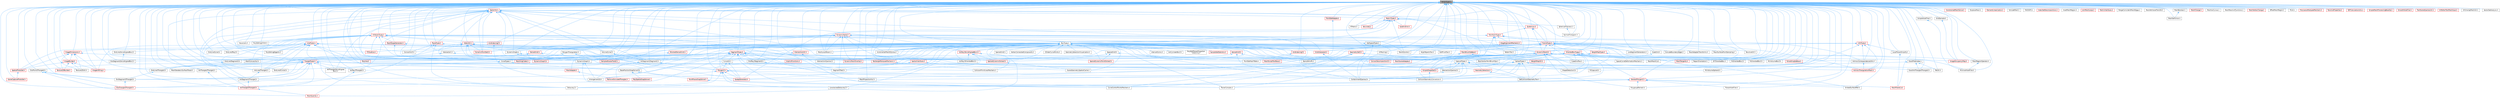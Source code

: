 digraph "VectorTypes.h"
{
 // INTERACTIVE_SVG=YES
 // LATEX_PDF_SIZE
  bgcolor="transparent";
  edge [fontname=Helvetica,fontsize=10,labelfontname=Helvetica,labelfontsize=10];
  node [fontname=Helvetica,fontsize=10,shape=box,height=0.2,width=0.4];
  Node1 [id="Node000001",label="VectorTypes.h",height=0.2,width=0.4,color="gray40", fillcolor="grey60", style="filled", fontcolor="black",tooltip=" "];
  Node1 -> Node2 [id="edge1_Node000001_Node000002",dir="back",color="steelblue1",style="solid",tooltip=" "];
  Node2 [id="Node000002",label="BasePositionSnapSolver3.h",height=0.2,width=0.4,color="grey40", fillcolor="white", style="filled",URL="$d4/d62/BasePositionSnapSolver3_8h.html",tooltip=" "];
  Node2 -> Node3 [id="edge2_Node000002_Node000003",dir="back",color="steelblue1",style="solid",tooltip=" "];
  Node3 [id="Node000003",label="PointPlanarSnapSolver.h",height=0.2,width=0.4,color="red", fillcolor="#FFF0F0", style="filled",URL="$d7/de6/PointPlanarSnapSolver_8h.html",tooltip=" "];
  Node3 -> Node4 [id="edge3_Node000003_Node000004",dir="back",color="steelblue1",style="solid",tooltip=" "];
  Node4 [id="Node000004",label="CurveControlPointsMechanic.h",height=0.2,width=0.4,color="grey40", fillcolor="white", style="filled",URL="$d4/d87/CurveControlPointsMechanic_8h.html",tooltip=" "];
  Node2 -> Node6 [id="edge4_Node000002_Node000006",dir="back",color="steelblue1",style="solid",tooltip=" "];
  Node6 [id="Node000006",label="RaySpatialSnapSolver.h",height=0.2,width=0.4,color="red", fillcolor="#FFF0F0", style="filled",URL="$d5/d2f/RaySpatialSnapSolver_8h.html",tooltip=" "];
  Node1 -> Node10 [id="edge5_Node000001_Node000010",dir="back",color="steelblue1",style="solid",tooltip=" "];
  Node10 [id="Node000010",label="BoxTypes.h",height=0.2,width=0.4,color="grey40", fillcolor="white", style="filled",URL="$d2/da2/BoxTypes_8h.html",tooltip=" "];
  Node10 -> Node11 [id="edge6_Node000010_Node000011",dir="back",color="steelblue1",style="solid",tooltip=" "];
  Node11 [id="Node000011",label="AlignObjectsTool.h",height=0.2,width=0.4,color="grey40", fillcolor="white", style="filled",URL="$da/d25/AlignObjectsTool_8h.html",tooltip=" "];
  Node10 -> Node12 [id="edge7_Node000010_Node000012",dir="back",color="steelblue1",style="solid",tooltip=" "];
  Node12 [id="Node000012",label="Arrangement2d.h",height=0.2,width=0.4,color="grey40", fillcolor="white", style="filled",URL="$de/d7e/Arrangement2d_8h.html",tooltip=" "];
  Node10 -> Node13 [id="edge8_Node000010_Node000013",dir="back",color="steelblue1",style="solid",tooltip=" "];
  Node13 [id="Node000013",label="BlockedDenseGrid3.h",height=0.2,width=0.4,color="red", fillcolor="#FFF0F0", style="filled",URL="$d1/ddb/BlockedDenseGrid3_8h.html",tooltip=" "];
  Node13 -> Node14 [id="edge9_Node000013_Node000014",dir="back",color="steelblue1",style="solid",tooltip=" "];
  Node14 [id="Node000014",label="MarchingCubes.h",height=0.2,width=0.4,color="red", fillcolor="#FFF0F0", style="filled",URL="$d8/d16/MarchingCubes_8h.html",tooltip=" "];
  Node10 -> Node19 [id="edge10_Node000010_Node000019",dir="back",color="steelblue1",style="solid",tooltip=" "];
  Node19 [id="Node000019",label="CapsuleTypes.h",height=0.2,width=0.4,color="grey40", fillcolor="white", style="filled",URL="$de/dcd/CapsuleTypes_8h.html",tooltip=" "];
  Node19 -> Node20 [id="edge11_Node000019_Node000020",dir="back",color="steelblue1",style="solid",tooltip=" "];
  Node20 [id="Node000020",label="CollisionGeometryConversion.h",height=0.2,width=0.4,color="grey40", fillcolor="white", style="filled",URL="$df/d0d/CollisionGeometryConversion_8h.html",tooltip=" "];
  Node19 -> Node21 [id="edge12_Node000019_Node000021",dir="back",color="steelblue1",style="solid",tooltip=" "];
  Node21 [id="Node000021",label="ContainmentQueries3.h",height=0.2,width=0.4,color="grey40", fillcolor="white", style="filled",URL="$d5/dc8/ContainmentQueries3_8h.html",tooltip=" "];
  Node19 -> Node22 [id="edge13_Node000019_Node000022",dir="back",color="steelblue1",style="solid",tooltip=" "];
  Node22 [id="Node000022",label="FitCapsule3.h",height=0.2,width=0.4,color="grey40", fillcolor="white", style="filled",URL="$d7/d15/FitCapsule3_8h.html",tooltip=" "];
  Node19 -> Node23 [id="edge14_Node000019_Node000023",dir="back",color="steelblue1",style="solid",tooltip=" "];
  Node23 [id="Node000023",label="IntersectionQueries3.h",height=0.2,width=0.4,color="grey40", fillcolor="white", style="filled",URL="$d6/d34/IntersectionQueries3_8h.html",tooltip=" "];
  Node23 -> Node21 [id="edge15_Node000023_Node000021",dir="back",color="steelblue1",style="solid",tooltip=" "];
  Node19 -> Node24 [id="edge16_Node000019_Node000024",dir="back",color="steelblue1",style="solid",tooltip=" "];
  Node24 [id="Node000024",label="SetCollisionGeometryTool.h",height=0.2,width=0.4,color="grey40", fillcolor="white", style="filled",URL="$d0/de6/SetCollisionGeometryTool_8h.html",tooltip=" "];
  Node19 -> Node25 [id="edge17_Node000019_Node000025",dir="back",color="steelblue1",style="solid",tooltip=" "];
  Node25 [id="Node000025",label="ShapeDetection3.h",height=0.2,width=0.4,color="grey40", fillcolor="white", style="filled",URL="$de/d18/ShapeDetection3_8h.html",tooltip=" "];
  Node19 -> Node26 [id="edge18_Node000019_Node000026",dir="back",color="steelblue1",style="solid",tooltip=" "];
  Node26 [id="Node000026",label="SimpleShapeSet3.h",height=0.2,width=0.4,color="red", fillcolor="#FFF0F0", style="filled",URL="$dc/ddb/SimpleShapeSet3_8h.html",tooltip=" "];
  Node26 -> Node20 [id="edge19_Node000026_Node000020",dir="back",color="steelblue1",style="solid",tooltip=" "];
  Node10 -> Node51 [id="edge20_Node000010_Node000051",dir="back",color="steelblue1",style="solid",tooltip=" "];
  Node51 [id="Node000051",label="CircleTypes.h",height=0.2,width=0.4,color="grey40", fillcolor="white", style="filled",URL="$d0/d38/CircleTypes_8h.html",tooltip=" "];
  Node51 -> Node2 [id="edge21_Node000051_Node000002",dir="back",color="steelblue1",style="solid",tooltip=" "];
  Node51 -> Node52 [id="edge22_Node000051_Node000052",dir="back",color="steelblue1",style="solid",tooltip=" "];
  Node52 [id="Node000052",label="DistLine3Circle3.h",height=0.2,width=0.4,color="grey40", fillcolor="white", style="filled",URL="$dc/d29/DistLine3Circle3_8h.html",tooltip=" "];
  Node10 -> Node53 [id="edge23_Node000010_Node000053",dir="back",color="steelblue1",style="solid",tooltip=" "];
  Node53 [id="Node000053",label="CollisionPrimitivesMechanic.h",height=0.2,width=0.4,color="grey40", fillcolor="white", style="filled",URL="$d7/d16/CollisionPrimitivesMechanic_8h.html",tooltip=" "];
  Node10 -> Node54 [id="edge24_Node000010_Node000054",dir="back",color="steelblue1",style="solid",tooltip=" "];
  Node54 [id="Node000054",label="ConstrainedDelaunay2.h",height=0.2,width=0.4,color="grey40", fillcolor="white", style="filled",URL="$de/dbf/ConstrainedDelaunay2_8h.html",tooltip=" "];
  Node10 -> Node21 [id="edge25_Node000010_Node000021",dir="back",color="steelblue1",style="solid",tooltip=" "];
  Node10 -> Node55 [id="edge26_Node000010_Node000055",dir="back",color="steelblue1",style="solid",tooltip=" "];
  Node55 [id="Node000055",label="ConvexDecomposition3.h",height=0.2,width=0.4,color="red", fillcolor="#FFF0F0", style="filled",URL="$d4/d2b/ConvexDecomposition3_8h.html",tooltip=" "];
  Node10 -> Node58 [id="edge27_Node000010_Node000058",dir="back",color="steelblue1",style="solid",tooltip=" "];
  Node58 [id="Node000058",label="CubeGridTool.h",height=0.2,width=0.4,color="grey40", fillcolor="white", style="filled",URL="$d3/d38/CubeGridTool_8h.html",tooltip=" "];
  Node10 -> Node59 [id="edge28_Node000010_Node000059",dir="back",color="steelblue1",style="solid",tooltip=" "];
  Node59 [id="Node000059",label="CurveUtil.h",height=0.2,width=0.4,color="grey40", fillcolor="white", style="filled",URL="$da/d1c/CurveUtil_8h.html",tooltip=" "];
  Node59 -> Node60 [id="edge29_Node000059_Node000060",dir="back",color="steelblue1",style="solid",tooltip=" "];
  Node60 [id="Node000060",label="Polygon2.h",height=0.2,width=0.4,color="red", fillcolor="#FFF0F0", style="filled",URL="$d7/d51/Polygon2_8h.html",tooltip=" "];
  Node60 -> Node12 [id="edge30_Node000060_Node000012",dir="back",color="steelblue1",style="solid",tooltip=" "];
  Node60 -> Node54 [id="edge31_Node000060_Node000054",dir="back",color="steelblue1",style="solid",tooltip=" "];
  Node60 -> Node62 [id="edge32_Node000060_Node000062",dir="back",color="steelblue1",style="solid",tooltip=" "];
  Node62 [id="Node000062",label="Delaunay2.h",height=0.2,width=0.4,color="grey40", fillcolor="white", style="filled",URL="$d2/d4c/Delaunay2_8h.html",tooltip=" "];
  Node60 -> Node63 [id="edge33_Node000060_Node000063",dir="back",color="steelblue1",style="solid",tooltip=" "];
  Node63 [id="Node000063",label="GeneralPolygon2.h",height=0.2,width=0.4,color="red", fillcolor="#FFF0F0", style="filled",URL="$d2/d10/GeneralPolygon2_8h.html",tooltip=" "];
  Node63 -> Node54 [id="edge34_Node000063_Node000054",dir="back",color="steelblue1",style="solid",tooltip=" "];
  Node63 -> Node62 [id="edge35_Node000063_Node000062",dir="back",color="steelblue1",style="solid",tooltip=" "];
  Node63 -> Node64 [id="edge36_Node000063_Node000064",dir="back",color="steelblue1",style="solid",tooltip=" "];
  Node64 [id="Node000064",label="EmbedSurfacePath.h",height=0.2,width=0.4,color="grey40", fillcolor="white", style="filled",URL="$d6/da4/EmbedSurfacePath_8h.html",tooltip=" "];
  Node63 -> Node65 [id="edge37_Node000063_Node000065",dir="back",color="steelblue1",style="solid",tooltip=" "];
  Node65 [id="Node000065",label="MeshPlaneCut.h",height=0.2,width=0.4,color="red", fillcolor="#FFF0F0", style="filled",URL="$d1/d3d/MeshPlaneCut_8h.html",tooltip=" "];
  Node63 -> Node67 [id="edge38_Node000063_Node000067",dir="back",color="steelblue1",style="solid",tooltip=" "];
  Node67 [id="Node000067",label="PlanarComplex.h",height=0.2,width=0.4,color="grey40", fillcolor="white", style="filled",URL="$dc/dcc/PlanarComplex_8h.html",tooltip=" "];
  Node63 -> Node68 [id="edge39_Node000063_Node000068",dir="back",color="steelblue1",style="solid",tooltip=" "];
  Node68 [id="Node000068",label="PlanarHoleFiller.h",height=0.2,width=0.4,color="grey40", fillcolor="white", style="filled",URL="$df/d0f/PlanarHoleFiller_8h.html",tooltip=" "];
  Node63 -> Node71 [id="edge40_Node000063_Node000071",dir="back",color="steelblue1",style="solid",tooltip=" "];
  Node71 [id="Node000071",label="PolygroupRemesh.h",height=0.2,width=0.4,color="grey40", fillcolor="white", style="filled",URL="$d7/df6/PolygroupRemesh_8h.html",tooltip=" "];
  Node60 -> Node72 [id="edge41_Node000060_Node000072",dir="back",color="steelblue1",style="solid",tooltip=" "];
  Node72 [id="Node000072",label="MeshProjectionHull.h",height=0.2,width=0.4,color="grey40", fillcolor="white", style="filled",URL="$dc/d5e/MeshProjectionHull_8h.html",tooltip=" "];
  Node60 -> Node67 [id="edge42_Node000060_Node000067",dir="back",color="steelblue1",style="solid",tooltip=" "];
  Node60 -> Node74 [id="edge43_Node000060_Node000074",dir="back",color="steelblue1",style="solid",tooltip=" "];
  Node74 [id="Node000074",label="SweepGenerator.h",height=0.2,width=0.4,color="red", fillcolor="#FFF0F0", style="filled",URL="$df/dab/SweepGenerator_8h.html",tooltip=" "];
  Node59 -> Node74 [id="edge44_Node000059_Node000074",dir="back",color="steelblue1",style="solid",tooltip=" "];
  Node10 -> Node62 [id="edge45_Node000010_Node000062",dir="back",color="steelblue1",style="solid",tooltip=" "];
  Node10 -> Node77 [id="edge46_Node000010_Node000077",dir="back",color="steelblue1",style="solid",tooltip=" "];
  Node77 [id="Node000077",label="DenseGrid2.h",height=0.2,width=0.4,color="red", fillcolor="#FFF0F0", style="filled",URL="$dc/d2e/DenseGrid2_8h.html",tooltip=" "];
  Node77 -> Node78 [id="edge47_Node000077_Node000078",dir="back",color="steelblue1",style="solid",tooltip=" "];
  Node78 [id="Node000078",label="ImageBuilder.h",height=0.2,width=0.4,color="red", fillcolor="#FFF0F0", style="filled",URL="$da/d4a/ImageBuilder_8h.html",tooltip=" "];
  Node78 -> Node86 [id="edge48_Node000078_Node000086",dir="back",color="steelblue1",style="solid",tooltip=" "];
  Node86 [id="Node000086",label="ImageInfilling.h",height=0.2,width=0.4,color="red", fillcolor="#FFF0F0", style="filled",URL="$d6/df4/ImageInfilling_8h.html",tooltip=" "];
  Node78 -> Node105 [id="edge49_Node000078_Node000105",dir="back",color="steelblue1",style="solid",tooltip=" "];
  Node105 [id="Node000105",label="SpatialPhotoSet.h",height=0.2,width=0.4,color="red", fillcolor="#FFF0F0", style="filled",URL="$d4/de6/SpatialPhotoSet_8h.html",tooltip=" "];
  Node105 -> Node106 [id="edge50_Node000105_Node000106",dir="back",color="steelblue1",style="solid",tooltip=" "];
  Node106 [id="Node000106",label="SceneCapturePhotoSet.h",height=0.2,width=0.4,color="red", fillcolor="#FFF0F0", style="filled",URL="$da/d6b/SceneCapturePhotoSet_8h.html",tooltip=" "];
  Node78 -> Node108 [id="edge51_Node000078_Node000108",dir="back",color="steelblue1",style="solid",tooltip=" "];
  Node108 [id="Node000108",label="Texture2DBuilder.h",height=0.2,width=0.4,color="red", fillcolor="#FFF0F0", style="filled",URL="$d9/d6e/Texture2DBuilder_8h.html",tooltip=" "];
  Node78 -> Node109 [id="edge52_Node000078_Node000109",dir="back",color="steelblue1",style="solid",tooltip=" "];
  Node109 [id="Node000109",label="Texture2DUtil.h",height=0.2,width=0.4,color="grey40", fillcolor="white", style="filled",URL="$d5/d41/Texture2DUtil_8h.html",tooltip=" "];
  Node77 -> Node112 [id="edge53_Node000077_Node000112",dir="back",color="steelblue1",style="solid",tooltip=" "];
  Node112 [id="Node000112",label="SampledScalarField2.h",height=0.2,width=0.4,color="red", fillcolor="#FFF0F0", style="filled",URL="$da/db2/SampledScalarField2_8h.html",tooltip=" "];
  Node10 -> Node114 [id="edge54_Node000010_Node000114",dir="back",color="steelblue1",style="solid",tooltip=" "];
  Node114 [id="Node000114",label="DenseGrid3.h",height=0.2,width=0.4,color="red", fillcolor="#FFF0F0", style="filled",URL="$d9/da6/DenseGrid3_8h.html",tooltip=" "];
  Node114 -> Node20 [id="edge55_Node000114_Node000020",dir="back",color="steelblue1",style="solid",tooltip=" "];
  Node114 -> Node14 [id="edge56_Node000114_Node000014",dir="back",color="steelblue1",style="solid",tooltip=" "];
  Node114 -> Node26 [id="edge57_Node000114_Node000026",dir="back",color="steelblue1",style="solid",tooltip=" "];
  Node10 -> Node119 [id="edge58_Node000010_Node000119",dir="back",color="steelblue1",style="solid",tooltip=" "];
  Node119 [id="Node000119",label="DynamicGraph.h",height=0.2,width=0.4,color="grey40", fillcolor="white", style="filled",URL="$d9/d3f/DynamicGraph_8h.html",tooltip=" "];
  Node119 -> Node120 [id="edge59_Node000119_Node000120",dir="back",color="steelblue1",style="solid",tooltip=" "];
  Node120 [id="Node000120",label="DynamicGraph2.h",height=0.2,width=0.4,color="grey40", fillcolor="white", style="filled",URL="$df/d51/DynamicGraph2_8h.html",tooltip=" "];
  Node120 -> Node12 [id="edge60_Node000120_Node000012",dir="back",color="steelblue1",style="solid",tooltip=" "];
  Node120 -> Node54 [id="edge61_Node000120_Node000054",dir="back",color="steelblue1",style="solid",tooltip=" "];
  Node119 -> Node121 [id="edge62_Node000119_Node000121",dir="back",color="steelblue1",style="solid",tooltip=" "];
  Node121 [id="Node000121",label="DynamicGraph3.h",height=0.2,width=0.4,color="red", fillcolor="#FFF0F0", style="filled",URL="$dd/d8e/DynamicGraph3_8h.html",tooltip=" "];
  Node10 -> Node120 [id="edge63_Node000010_Node000120",dir="back",color="steelblue1",style="solid",tooltip=" "];
  Node10 -> Node121 [id="edge64_Node000010_Node000121",dir="back",color="steelblue1",style="solid",tooltip=" "];
  Node10 -> Node125 [id="edge65_Node000010_Node000125",dir="back",color="steelblue1",style="solid",tooltip=" "];
  Node125 [id="Node000125",label="DynamicMesh3.h",height=0.2,width=0.4,color="red", fillcolor="#FFF0F0", style="filled",URL="$d5/d34/DynamicMesh3_8h.html",tooltip=" "];
  Node125 -> Node20 [id="edge66_Node000125_Node000020",dir="back",color="steelblue1",style="solid",tooltip=" "];
  Node125 -> Node55 [id="edge67_Node000125_Node000055",dir="back",color="steelblue1",style="solid",tooltip=" "];
  Node125 -> Node302 [id="edge68_Node000125_Node000302",dir="back",color="steelblue1",style="solid",tooltip=" "];
  Node302 [id="Node000302",label="DynamicMeshOverlay.h",height=0.2,width=0.4,color="red", fillcolor="#FFF0F0", style="filled",URL="$de/d26/DynamicMeshOverlay_8h.html",tooltip=" "];
  Node125 -> Node318 [id="edge69_Node000125_Node000318",dir="back",color="steelblue1",style="solid",tooltip=" "];
  Node318 [id="Node000318",label="IntrinsicCorrespondenceUtils.h",height=0.2,width=0.4,color="grey40", fillcolor="white", style="filled",URL="$dd/d68/IntrinsicCorrespondenceUtils_8h.html",tooltip=" "];
  Node318 -> Node319 [id="edge70_Node000318_Node000319",dir="back",color="steelblue1",style="solid",tooltip=" "];
  Node319 [id="Node000319",label="IntrinsicTriangulationMesh.h",height=0.2,width=0.4,color="red", fillcolor="#FFF0F0", style="filled",URL="$d7/d38/IntrinsicTriangulationMesh_8h.html",tooltip=" "];
  Node125 -> Node319 [id="edge71_Node000125_Node000319",dir="back",color="steelblue1",style="solid",tooltip=" "];
  Node125 -> Node324 [id="edge72_Node000125_Node000324",dir="back",color="steelblue1",style="solid",tooltip=" "];
  Node324 [id="Node000324",label="MeshConvexHull.h",height=0.2,width=0.4,color="grey40", fillcolor="white", style="filled",URL="$dd/d4b/MeshConvexHull_8h.html",tooltip=" "];
  Node125 -> Node331 [id="edge73_Node000125_Node000331",dir="back",color="steelblue1",style="solid",tooltip=" "];
  Node331 [id="Node000331",label="MeshMeshCut.h",height=0.2,width=0.4,color="grey40", fillcolor="white", style="filled",URL="$de/d82/MeshMeshCut_8h.html",tooltip=" "];
  Node125 -> Node72 [id="edge74_Node000125_Node000072",dir="back",color="steelblue1",style="solid",tooltip=" "];
  Node125 -> Node211 [id="edge75_Node000125_Node000211",dir="back",color="steelblue1",style="solid",tooltip=" "];
  Node211 [id="Node000211",label="MeshRegionOperator.h",height=0.2,width=0.4,color="grey40", fillcolor="white", style="filled",URL="$db/d2c/MeshRegionOperator_8h.html",tooltip=" "];
  Node211 -> Node212 [id="edge76_Node000211_Node000212",dir="back",color="steelblue1",style="solid",tooltip=" "];
  Node212 [id="Node000212",label="MinimalHoleFiller.h",height=0.2,width=0.4,color="grey40", fillcolor="white", style="filled",URL="$dc/d8e/MinimalHoleFiller_8h.html",tooltip=" "];
  Node125 -> Node340 [id="edge77_Node000125_Node000340",dir="back",color="steelblue1",style="solid",tooltip=" "];
  Node340 [id="Node000340",label="MeshSceneAdapter.h",height=0.2,width=0.4,color="red", fillcolor="#FFF0F0", style="filled",URL="$d3/d05/MeshSceneAdapter_8h.html",tooltip=" "];
  Node125 -> Node252 [id="edge78_Node000125_Node000252",dir="back",color="steelblue1",style="solid",tooltip=" "];
  Node252 [id="Node000252",label="MeshTangents.h",height=0.2,width=0.4,color="red", fillcolor="#FFF0F0", style="filled",URL="$d3/d56/MeshTangents_8h.html",tooltip=" "];
  Node125 -> Node256 [id="edge79_Node000125_Node000256",dir="back",color="steelblue1",style="solid",tooltip=" "];
  Node256 [id="Node000256",label="MeshVertexPaintBrushOps.h",height=0.2,width=0.4,color="grey40", fillcolor="white", style="filled",URL="$df/d5b/MeshVertexPaintBrushOps_8h.html",tooltip=" "];
  Node125 -> Node212 [id="edge80_Node000125_Node000212",dir="back",color="steelblue1",style="solid",tooltip=" "];
  Node125 -> Node71 [id="edge81_Node000125_Node000071",dir="back",color="steelblue1",style="solid",tooltip=" "];
  Node125 -> Node220 [id="edge82_Node000125_Node000220",dir="back",color="steelblue1",style="solid",tooltip=" "];
  Node220 [id="Node000220",label="RemoveOccludedTriangles.h",height=0.2,width=0.4,color="red", fillcolor="#FFF0F0", style="filled",URL="$dc/d7b/RemoveOccludedTriangles_8h.html",tooltip=" "];
  Node125 -> Node299 [id="edge83_Node000125_Node000299",dir="back",color="steelblue1",style="solid",tooltip=" "];
  Node299 [id="Node000299",label="RepairOrientation.h",height=0.2,width=0.4,color="grey40", fillcolor="white", style="filled",URL="$dc/d47/RepairOrientation_8h.html",tooltip=" "];
  Node125 -> Node171 [id="edge84_Node000125_Node000171",dir="back",color="steelblue1",style="solid",tooltip=" "];
  Node171 [id="Node000171",label="SceneGeometrySpatialCache.h",height=0.2,width=0.4,color="grey40", fillcolor="white", style="filled",URL="$d6/d6f/SceneGeometrySpatialCache_8h.html",tooltip=" "];
  Node125 -> Node24 [id="edge85_Node000125_Node000024",dir="back",color="steelblue1",style="solid",tooltip=" "];
  Node125 -> Node25 [id="edge86_Node000125_Node000025",dir="back",color="steelblue1",style="solid",tooltip=" "];
  Node125 -> Node26 [id="edge87_Node000125_Node000026",dir="back",color="steelblue1",style="solid",tooltip=" "];
  Node10 -> Node281 [id="edge88_Node000010_Node000281",dir="back",color="steelblue1",style="solid",tooltip=" "];
  Node281 [id="Node000281",label="DynamicPointSet3.h",height=0.2,width=0.4,color="red", fillcolor="#FFF0F0", style="filled",URL="$d3/d32/DynamicPointSet3_8h.html",tooltip=" "];
  Node10 -> Node375 [id="edge89_Node000010_Node000375",dir="back",color="steelblue1",style="solid",tooltip=" "];
  Node375 [id="Node000375",label="EditPivotTool.h",height=0.2,width=0.4,color="grey40", fillcolor="white", style="filled",URL="$de/dc7/EditPivotTool_8h.html",tooltip=" "];
  Node10 -> Node223 [id="edge90_Node000010_Node000223",dir="back",color="steelblue1",style="solid",tooltip=" "];
  Node223 [id="Node000223",label="FFDLattice.h",height=0.2,width=0.4,color="red", fillcolor="#FFF0F0", style="filled",URL="$d1/d3e/FFDLattice_8h.html",tooltip=" "];
  Node10 -> Node63 [id="edge91_Node000010_Node000063",dir="back",color="steelblue1",style="solid",tooltip=" "];
  Node10 -> Node376 [id="edge92_Node000010_Node000376",dir="back",color="steelblue1",style="solid",tooltip=" "];
  Node376 [id="Node000376",label="GeometrySelection.h",height=0.2,width=0.4,color="red", fillcolor="#FFF0F0", style="filled",URL="$d7/d9a/GeometrySelection_8h.html",tooltip=" "];
  Node376 -> Node24 [id="edge93_Node000376_Node000024",dir="back",color="steelblue1",style="solid",tooltip=" "];
  Node10 -> Node379 [id="edge94_Node000010_Node000379",dir="back",color="steelblue1",style="solid",tooltip=" "];
  Node379 [id="Node000379",label="GeometrySelectionVisualization.h",height=0.2,width=0.4,color="grey40", fillcolor="white", style="filled",URL="$d1/dbd/GeometrySelectionVisualization_8h.html",tooltip=" "];
  Node10 -> Node380 [id="edge95_Node000010_Node000380",dir="back",color="steelblue1",style="solid",tooltip=" "];
  Node380 [id="Node000380",label="GeometrySet3.h",height=0.2,width=0.4,color="red", fillcolor="#FFF0F0", style="filled",URL="$d2/d39/GeometrySet3_8h.html",tooltip=" "];
  Node380 -> Node53 [id="edge96_Node000380_Node000053",dir="back",color="steelblue1",style="solid",tooltip=" "];
  Node380 -> Node58 [id="edge97_Node000380_Node000058",dir="back",color="steelblue1",style="solid",tooltip=" "];
  Node380 -> Node4 [id="edge98_Node000380_Node000004",dir="back",color="steelblue1",style="solid",tooltip=" "];
  Node380 -> Node382 [id="edge99_Node000380_Node000382",dir="back",color="steelblue1",style="solid",tooltip=" "];
  Node382 [id="Node000382",label="SpaceCurveDeformationMechanic.h",height=0.2,width=0.4,color="grey40", fillcolor="white", style="filled",URL="$d0/d4d/SpaceCurveDeformationMechanic_8h.html",tooltip=" "];
  Node10 -> Node383 [id="edge100_Node000010_Node000383",dir="back",color="steelblue1",style="solid",tooltip=" "];
  Node383 [id="Node000383",label="GridIndexing3.h",height=0.2,width=0.4,color="red", fillcolor="#FFF0F0", style="filled",URL="$d0/d29/GridIndexing3_8h.html",tooltip=" "];
  Node383 -> Node388 [id="edge101_Node000383_Node000388",dir="back",color="steelblue1",style="solid",tooltip=" "];
  Node388 [id="Node000388",label="PointSetHashTable.h",height=0.2,width=0.4,color="grey40", fillcolor="white", style="filled",URL="$dd/d74/PointSetHashTable_8h.html",tooltip=" "];
  Node10 -> Node389 [id="edge102_Node000010_Node000389",dir="back",color="steelblue1",style="solid",tooltip=" "];
  Node389 [id="Node000389",label="GridInterpolant.h",height=0.2,width=0.4,color="red", fillcolor="#FFF0F0", style="filled",URL="$d5/d5f/GridInterpolant_8h.html",tooltip=" "];
  Node389 -> Node21 [id="edge103_Node000389_Node000021",dir="back",color="steelblue1",style="solid",tooltip=" "];
  Node10 -> Node390 [id="edge104_Node000010_Node000390",dir="back",color="steelblue1",style="solid",tooltip=" "];
  Node390 [id="Node000390",label="ImplicitFunctions.h",height=0.2,width=0.4,color="red", fillcolor="#FFF0F0", style="filled",URL="$d4/d8e/ImplicitFunctions_8h.html",tooltip=" "];
  Node10 -> Node391 [id="edge105_Node000010_Node000391",dir="back",color="steelblue1",style="solid",tooltip=" "];
  Node391 [id="Node000391",label="IncrementalMeshDijkstra.h",height=0.2,width=0.4,color="grey40", fillcolor="white", style="filled",URL="$d0/dac/IncrementalMeshDijkstra_8h.html",tooltip=" "];
  Node10 -> Node392 [id="edge106_Node000010_Node000392",dir="back",color="steelblue1",style="solid",tooltip=" "];
  Node392 [id="Node000392",label="IntersectionQueries2.h",height=0.2,width=0.4,color="grey40", fillcolor="white", style="filled",URL="$da/d6d/IntersectionQueries2_8h.html",tooltip=" "];
  Node10 -> Node393 [id="edge107_Node000010_Node000393",dir="back",color="steelblue1",style="solid",tooltip=" "];
  Node393 [id="Node000393",label="IntersectionUtil.h",height=0.2,width=0.4,color="red", fillcolor="#FFF0F0", style="filled",URL="$dc/de5/IntersectionUtil_8h.html",tooltip=" "];
  Node393 -> Node394 [id="edge108_Node000393_Node000394",dir="back",color="steelblue1",style="solid",tooltip=" "];
  Node394 [id="Node000394",label="IntrSegment2Segment2.h",height=0.2,width=0.4,color="grey40", fillcolor="white", style="filled",URL="$db/d0d/IntrSegment2Segment2_8h.html",tooltip=" "];
  Node394 -> Node12 [id="edge109_Node000394_Node000012",dir="back",color="steelblue1",style="solid",tooltip=" "];
  Node394 -> Node60 [id="edge110_Node000394_Node000060",dir="back",color="steelblue1",style="solid",tooltip=" "];
  Node393 -> Node400 [id="edge111_Node000393_Node000400",dir="back",color="steelblue1",style="solid",tooltip=" "];
  Node400 [id="Node000400",label="SegmentTree3.h",height=0.2,width=0.4,color="grey40", fillcolor="white", style="filled",URL="$db/d13/SegmentTree3_8h.html",tooltip=" "];
  Node10 -> Node401 [id="edge112_Node000010_Node000401",dir="back",color="steelblue1",style="solid",tooltip=" "];
  Node401 [id="Node000401",label="Intersector1.h",height=0.2,width=0.4,color="grey40", fillcolor="white", style="filled",URL="$d3/d22/Intersector1_8h.html",tooltip=" "];
  Node401 -> Node402 [id="edge113_Node000401_Node000402",dir="back",color="steelblue1",style="solid",tooltip=" "];
  Node402 [id="Node000402",label="IntrLine2Triangle2.h",height=0.2,width=0.4,color="grey40", fillcolor="white", style="filled",URL="$d7/ddc/IntrLine2Triangle2_8h.html",tooltip=" "];
  Node402 -> Node403 [id="edge114_Node000402_Node000403",dir="back",color="steelblue1",style="solid",tooltip=" "];
  Node403 [id="Node000403",label="IntrSegment2Triangle2.h",height=0.2,width=0.4,color="grey40", fillcolor="white", style="filled",URL="$d3/dbf/IntrSegment2Triangle2_8h.html",tooltip=" "];
  Node403 -> Node404 [id="edge115_Node000403_Node000404",dir="back",color="steelblue1",style="solid",tooltip=" "];
  Node404 [id="Node000404",label="IntrTriangle3Triangle3.h",height=0.2,width=0.4,color="red", fillcolor="#FFF0F0", style="filled",URL="$df/d64/IntrTriangle3Triangle3_8h.html",tooltip=" "];
  Node404 -> Node405 [id="edge116_Node000404_Node000405",dir="back",color="steelblue1",style="solid",tooltip=" "];
  Node405 [id="Node000405",label="MeshQueries.h",height=0.2,width=0.4,color="red", fillcolor="#FFF0F0", style="filled",URL="$d1/d76/MeshQueries_8h.html",tooltip=" "];
  Node401 -> Node394 [id="edge117_Node000401_Node000394",dir="back",color="steelblue1",style="solid",tooltip=" "];
  Node10 -> Node407 [id="edge118_Node000010_Node000407",dir="back",color="steelblue1",style="solid",tooltip=" "];
  Node407 [id="Node000407",label="IntervalGizmo.h",height=0.2,width=0.4,color="grey40", fillcolor="white", style="filled",URL="$d6/d84/IntervalGizmo_8h.html",tooltip=" "];
  Node10 -> Node408 [id="edge119_Node000010_Node000408",dir="back",color="steelblue1",style="solid",tooltip=" "];
  Node408 [id="Node000408",label="IntrCylinderBox3.h",height=0.2,width=0.4,color="grey40", fillcolor="white", style="filled",URL="$da/d54/IntrCylinderBox3_8h.html",tooltip=" "];
  Node10 -> Node409 [id="edge120_Node000010_Node000409",dir="back",color="steelblue1",style="solid",tooltip=" "];
  Node409 [id="Node000409",label="IntrRay3AxisAlignedBox3.h",height=0.2,width=0.4,color="red", fillcolor="#FFF0F0", style="filled",URL="$d7/d1a/IntrRay3AxisAlignedBox3_8h.html",tooltip=" "];
  Node409 -> Node410 [id="edge121_Node000409_Node000410",dir="back",color="steelblue1",style="solid",tooltip=" "];
  Node410 [id="Node000410",label="IntrRay3OrientedBox3.h",height=0.2,width=0.4,color="grey40", fillcolor="white", style="filled",URL="$d3/d0e/IntrRay3OrientedBox3_8h.html",tooltip=" "];
  Node409 -> Node400 [id="edge122_Node000409_Node000400",dir="back",color="steelblue1",style="solid",tooltip=" "];
  Node409 -> Node411 [id="edge123_Node000409_Node000411",dir="back",color="steelblue1",style="solid",tooltip=" "];
  Node411 [id="Node000411",label="SparseDynamicOctree3.h",height=0.2,width=0.4,color="red", fillcolor="#FFF0F0", style="filled",URL="$df/d29/SparseDynamicOctree3_8h.html",tooltip=" "];
  Node411 -> Node171 [id="edge124_Node000411_Node000171",dir="back",color="steelblue1",style="solid",tooltip=" "];
  Node409 -> Node412 [id="edge125_Node000409_Node000412",dir="back",color="steelblue1",style="solid",tooltip=" "];
  Node412 [id="Node000412",label="SparseDynamicPointOctree3.h",height=0.2,width=0.4,color="red", fillcolor="#FFF0F0", style="filled",URL="$d5/dba/SparseDynamicPointOctree3_8h.html",tooltip=" "];
  Node10 -> Node410 [id="edge126_Node000010_Node000410",dir="back",color="steelblue1",style="solid",tooltip=" "];
  Node10 -> Node413 [id="edge127_Node000010_Node000413",dir="back",color="steelblue1",style="solid",tooltip=" "];
  Node413 [id="Node000413",label="IntrTriangle2AxisAligned\lBox2.h",height=0.2,width=0.4,color="grey40", fillcolor="white", style="filled",URL="$d3/d0e/IntrTriangle2AxisAlignedBox2_8h.html",tooltip=" "];
  Node10 -> Node14 [id="edge128_Node000010_Node000014",dir="back",color="steelblue1",style="solid",tooltip=" "];
  Node10 -> Node414 [id="edge129_Node000010_Node000414",dir="back",color="steelblue1",style="solid",tooltip=" "];
  Node414 [id="Node000414",label="MeshDijkstra.h",height=0.2,width=0.4,color="grey40", fillcolor="white", style="filled",URL="$db/d24/MeshDijkstra_8h.html",tooltip=" "];
  Node10 -> Node240 [id="edge130_Node000010_Node000240",dir="back",color="steelblue1",style="solid",tooltip=" "];
  Node240 [id="Node000240",label="MeshLocalParam.h",height=0.2,width=0.4,color="grey40", fillcolor="white", style="filled",URL="$dd/d00/MeshLocalParam_8h.html",tooltip=" "];
  Node10 -> Node405 [id="edge131_Node000010_Node000405",dir="back",color="steelblue1",style="solid",tooltip=" "];
  Node10 -> Node340 [id="edge132_Node000010_Node000340",dir="back",color="steelblue1",style="solid",tooltip=" "];
  Node10 -> Node172 [id="edge133_Node000010_Node000172",dir="back",color="steelblue1",style="solid",tooltip=" "];
  Node172 [id="Node000172",label="MeshSculptToolBase.h",height=0.2,width=0.4,color="red", fillcolor="#FFF0F0", style="filled",URL="$d8/d2a/MeshSculptToolBase_8h.html",tooltip=" "];
  Node10 -> Node415 [id="edge134_Node000010_Node000415",dir="back",color="steelblue1",style="solid",tooltip=" "];
  Node415 [id="Node000415",label="OrientedBoxTypes.h",height=0.2,width=0.4,color="red", fillcolor="#FFF0F0", style="filled",URL="$d1/dad/OrientedBoxTypes_8h.html",tooltip=" "];
  Node415 -> Node19 [id="edge135_Node000415_Node000019",dir="back",color="steelblue1",style="solid",tooltip=" "];
  Node415 -> Node51 [id="edge136_Node000415_Node000051",dir="back",color="steelblue1",style="solid",tooltip=" "];
  Node415 -> Node20 [id="edge137_Node000415_Node000020",dir="back",color="steelblue1",style="solid",tooltip=" "];
  Node415 -> Node21 [id="edge138_Node000415_Node000021",dir="back",color="steelblue1",style="solid",tooltip=" "];
  Node415 -> Node58 [id="edge139_Node000415_Node000058",dir="back",color="steelblue1",style="solid",tooltip=" "];
  Node415 -> Node418 [id="edge140_Node000415_Node000418",dir="back",color="steelblue1",style="solid",tooltip=" "];
  Node418 [id="Node000418",label="DiTOrientedBox.h",height=0.2,width=0.4,color="grey40", fillcolor="white", style="filled",URL="$d4/d86/DiTOrientedBox_8h.html",tooltip=" "];
  Node415 -> Node419 [id="edge141_Node000415_Node000419",dir="back",color="steelblue1",style="solid",tooltip=" "];
  Node419 [id="Node000419",label="FitOrientedBox2.h",height=0.2,width=0.4,color="grey40", fillcolor="white", style="filled",URL="$d6/d21/FitOrientedBox2_8h.html",tooltip=" "];
  Node415 -> Node420 [id="edge142_Node000415_Node000420",dir="back",color="steelblue1",style="solid",tooltip=" "];
  Node420 [id="Node000420",label="FitOrientedBox3.h",height=0.2,width=0.4,color="grey40", fillcolor="white", style="filled",URL="$d9/d62/FitOrientedBox3_8h.html",tooltip=" "];
  Node415 -> Node23 [id="edge143_Node000415_Node000023",dir="back",color="steelblue1",style="solid",tooltip=" "];
  Node415 -> Node410 [id="edge144_Node000415_Node000410",dir="back",color="steelblue1",style="solid",tooltip=" "];
  Node415 -> Node422 [id="edge145_Node000415_Node000422",dir="back",color="steelblue1",style="solid",tooltip=" "];
  Node422 [id="Node000422",label="MinVolumeBox3.h",height=0.2,width=0.4,color="grey40", fillcolor="white", style="filled",URL="$d8/de0/MinVolumeBox3_8h.html",tooltip=" "];
  Node415 -> Node24 [id="edge146_Node000415_Node000024",dir="back",color="steelblue1",style="solid",tooltip=" "];
  Node415 -> Node25 [id="edge147_Node000415_Node000025",dir="back",color="steelblue1",style="solid",tooltip=" "];
  Node415 -> Node26 [id="edge148_Node000415_Node000026",dir="back",color="steelblue1",style="solid",tooltip=" "];
  Node10 -> Node425 [id="edge149_Node000010_Node000425",dir="back",color="steelblue1",style="solid",tooltip=" "];
  Node425 [id="Node000425",label="PatternTool.h",height=0.2,width=0.4,color="grey40", fillcolor="white", style="filled",URL="$d1/d40/PatternTool_8h.html",tooltip=" "];
  Node10 -> Node67 [id="edge150_Node000010_Node000067",dir="back",color="steelblue1",style="solid",tooltip=" "];
  Node10 -> Node388 [id="edge151_Node000010_Node000388",dir="back",color="steelblue1",style="solid",tooltip=" "];
  Node10 -> Node426 [id="edge152_Node000010_Node000426",dir="back",color="steelblue1",style="solid",tooltip=" "];
  Node426 [id="Node000426",label="PolyEditPlanarProjection\lUVActivity.h",height=0.2,width=0.4,color="grey40", fillcolor="white", style="filled",URL="$d7/d84/PolyEditPlanarProjectionUVActivity_8h.html",tooltip=" "];
  Node10 -> Node60 [id="edge153_Node000010_Node000060",dir="back",color="steelblue1",style="solid",tooltip=" "];
  Node10 -> Node427 [id="edge154_Node000010_Node000427",dir="back",color="steelblue1",style="solid",tooltip=" "];
  Node427 [id="Node000427",label="Polyline.h",height=0.2,width=0.4,color="red", fillcolor="#FFF0F0", style="filled",URL="$d7/d94/Polyline_8h.html",tooltip=" "];
  Node10 -> Node432 [id="edge155_Node000010_Node000432",dir="back",color="steelblue1",style="solid",tooltip=" "];
  Node432 [id="Node000432",label="RectangleMarqueeMechanic.h",height=0.2,width=0.4,color="red", fillcolor="#FFF0F0", style="filled",URL="$d5/de9/RectangleMarqueeMechanic_8h.html",tooltip=" "];
  Node432 -> Node53 [id="edge156_Node000432_Node000053",dir="back",color="steelblue1",style="solid",tooltip=" "];
  Node10 -> Node433 [id="edge157_Node000010_Node000433",dir="back",color="steelblue1",style="solid",tooltip=" "];
  Node433 [id="Node000433",label="SampleSetStatistics.h",height=0.2,width=0.4,color="red", fillcolor="#FFF0F0", style="filled",URL="$d3/dbf/SampleSetStatistics_8h.html",tooltip=" "];
  Node10 -> Node171 [id="edge158_Node000010_Node000171",dir="back",color="steelblue1",style="solid",tooltip=" "];
  Node10 -> Node400 [id="edge159_Node000010_Node000400",dir="back",color="steelblue1",style="solid",tooltip=" "];
  Node10 -> Node434 [id="edge160_Node000010_Node000434",dir="back",color="steelblue1",style="solid",tooltip=" "];
  Node434 [id="Node000434",label="SegmentTypes.h",height=0.2,width=0.4,color="red", fillcolor="#FFF0F0", style="filled",URL="$d6/d8b/SegmentTypes_8h.html",tooltip=" "];
  Node434 -> Node19 [id="edge161_Node000434_Node000019",dir="back",color="steelblue1",style="solid",tooltip=" "];
  Node434 -> Node20 [id="edge162_Node000434_Node000020",dir="back",color="steelblue1",style="solid",tooltip=" "];
  Node434 -> Node59 [id="edge163_Node000434_Node000059",dir="back",color="steelblue1",style="solid",tooltip=" "];
  Node434 -> Node435 [id="edge164_Node000434_Node000435",dir="back",color="steelblue1",style="solid",tooltip=" "];
  Node435 [id="Node000435",label="DistLine3Segment3.h",height=0.2,width=0.4,color="grey40", fillcolor="white", style="filled",URL="$dc/d93/DistLine3Segment3_8h.html",tooltip=" "];
  Node435 -> Node436 [id="edge165_Node000435_Node000436",dir="back",color="steelblue1",style="solid",tooltip=" "];
  Node436 [id="Node000436",label="DistLine3Triangle3.h",height=0.2,width=0.4,color="grey40", fillcolor="white", style="filled",URL="$de/dee/DistLine3Triangle3_8h.html",tooltip=" "];
  Node436 -> Node437 [id="edge166_Node000436_Node000437",dir="back",color="steelblue1",style="solid",tooltip=" "];
  Node437 [id="Node000437",label="DistSegment3Triangle3.h",height=0.2,width=0.4,color="grey40", fillcolor="white", style="filled",URL="$d0/d42/DistSegment3Triangle3_8h.html",tooltip=" "];
  Node437 -> Node438 [id="edge167_Node000437_Node000438",dir="back",color="steelblue1",style="solid",tooltip=" "];
  Node438 [id="Node000438",label="DistTriangle3Triangle3.h",height=0.2,width=0.4,color="red", fillcolor="#FFF0F0", style="filled",URL="$d3/d05/DistTriangle3Triangle3_8h.html",tooltip=" "];
  Node434 -> Node436 [id="edge168_Node000434_Node000436",dir="back",color="steelblue1",style="solid",tooltip=" "];
  Node434 -> Node439 [id="edge169_Node000434_Node000439",dir="back",color="steelblue1",style="solid",tooltip=" "];
  Node439 [id="Node000439",label="DistRay3Segment3.h",height=0.2,width=0.4,color="grey40", fillcolor="white", style="filled",URL="$d0/dde/DistRay3Segment3_8h.html",tooltip=" "];
  Node439 -> Node400 [id="edge170_Node000439_Node000400",dir="back",color="steelblue1",style="solid",tooltip=" "];
  Node434 -> Node440 [id="edge171_Node000434_Node000440",dir="back",color="steelblue1",style="solid",tooltip=" "];
  Node440 [id="Node000440",label="DistSegment2AxisAlignedBox2.h",height=0.2,width=0.4,color="grey40", fillcolor="white", style="filled",URL="$da/da9/DistSegment2AxisAlignedBox2_8h.html",tooltip=" "];
  Node434 -> Node437 [id="edge172_Node000434_Node000437",dir="back",color="steelblue1",style="solid",tooltip=" "];
  Node434 -> Node438 [id="edge173_Node000434_Node000438",dir="back",color="steelblue1",style="solid",tooltip=" "];
  Node434 -> Node120 [id="edge174_Node000434_Node000120",dir="back",color="steelblue1",style="solid",tooltip=" "];
  Node434 -> Node121 [id="edge175_Node000434_Node000121",dir="back",color="steelblue1",style="solid",tooltip=" "];
  Node434 -> Node376 [id="edge176_Node000434_Node000376",dir="back",color="steelblue1",style="solid",tooltip=" "];
  Node434 -> Node390 [id="edge177_Node000434_Node000390",dir="back",color="steelblue1",style="solid",tooltip=" "];
  Node434 -> Node392 [id="edge178_Node000434_Node000392",dir="back",color="steelblue1",style="solid",tooltip=" "];
  Node434 -> Node394 [id="edge179_Node000434_Node000394",dir="back",color="steelblue1",style="solid",tooltip=" "];
  Node434 -> Node403 [id="edge180_Node000434_Node000403",dir="back",color="steelblue1",style="solid",tooltip=" "];
  Node434 -> Node67 [id="edge181_Node000434_Node000067",dir="back",color="steelblue1",style="solid",tooltip=" "];
  Node434 -> Node60 [id="edge182_Node000434_Node000060",dir="back",color="steelblue1",style="solid",tooltip=" "];
  Node434 -> Node427 [id="edge183_Node000434_Node000427",dir="back",color="steelblue1",style="solid",tooltip=" "];
  Node434 -> Node432 [id="edge184_Node000434_Node000432",dir="back",color="steelblue1",style="solid",tooltip=" "];
  Node434 -> Node400 [id="edge185_Node000434_Node000400",dir="back",color="steelblue1",style="solid",tooltip=" "];
  Node434 -> Node26 [id="edge186_Node000434_Node000026",dir="back",color="steelblue1",style="solid",tooltip=" "];
  Node434 -> Node442 [id="edge187_Node000434_Node000442",dir="back",color="steelblue1",style="solid",tooltip=" "];
  Node442 [id="Node000442",label="TriangleTypes.h",height=0.2,width=0.4,color="red", fillcolor="#FFF0F0", style="filled",URL="$d3/d59/TriangleTypes_8h.html",tooltip=" "];
  Node442 -> Node436 [id="edge188_Node000442_Node000436",dir="back",color="steelblue1",style="solid",tooltip=" "];
  Node442 -> Node443 [id="edge189_Node000442_Node000443",dir="back",color="steelblue1",style="solid",tooltip=" "];
  Node443 [id="Node000443",label="DistPoint3Triangle3.h",height=0.2,width=0.4,color="grey40", fillcolor="white", style="filled",URL="$df/dd2/DistPoint3Triangle3_8h.html",tooltip=" "];
  Node443 -> Node437 [id="edge190_Node000443_Node000437",dir="back",color="steelblue1",style="solid",tooltip=" "];
  Node443 -> Node438 [id="edge191_Node000443_Node000438",dir="back",color="steelblue1",style="solid",tooltip=" "];
  Node443 -> Node405 [id="edge192_Node000443_Node000405",dir="back",color="steelblue1",style="solid",tooltip=" "];
  Node442 -> Node437 [id="edge193_Node000442_Node000437",dir="back",color="steelblue1",style="solid",tooltip=" "];
  Node442 -> Node438 [id="edge194_Node000442_Node000438",dir="back",color="steelblue1",style="solid",tooltip=" "];
  Node442 -> Node444 [id="edge195_Node000442_Node000444",dir="back",color="steelblue1",style="solid",tooltip=" "];
  Node444 [id="Node000444",label="ExactIntrTriangle3Triangle3.h",height=0.2,width=0.4,color="grey40", fillcolor="white", style="filled",URL="$d3/d32/ExactIntrTriangle3Triangle3_8h.html",tooltip=" "];
  Node442 -> Node376 [id="edge196_Node000442_Node000376",dir="back",color="steelblue1",style="solid",tooltip=" "];
  Node442 -> Node402 [id="edge197_Node000442_Node000402",dir="back",color="steelblue1",style="solid",tooltip=" "];
  Node442 -> Node445 [id="edge198_Node000442_Node000445",dir="back",color="steelblue1",style="solid",tooltip=" "];
  Node445 [id="Node000445",label="IntrRay3Triangle3.h",height=0.2,width=0.4,color="grey40", fillcolor="white", style="filled",URL="$dc/d8f/IntrRay3Triangle3_8h.html",tooltip=" "];
  Node445 -> Node405 [id="edge199_Node000445_Node000405",dir="back",color="steelblue1",style="solid",tooltip=" "];
  Node442 -> Node403 [id="edge200_Node000442_Node000403",dir="back",color="steelblue1",style="solid",tooltip=" "];
  Node442 -> Node413 [id="edge201_Node000442_Node000413",dir="back",color="steelblue1",style="solid",tooltip=" "];
  Node442 -> Node446 [id="edge202_Node000442_Node000446",dir="back",color="steelblue1",style="solid",tooltip=" "];
  Node446 [id="Node000446",label="IntrTriangle2Triangle2.h",height=0.2,width=0.4,color="grey40", fillcolor="white", style="filled",URL="$dc/d0f/IntrTriangle2Triangle2_8h.html",tooltip=" "];
  Node446 -> Node404 [id="edge203_Node000446_Node000404",dir="back",color="steelblue1",style="solid",tooltip=" "];
  Node442 -> Node404 [id="edge204_Node000442_Node000404",dir="back",color="steelblue1",style="solid",tooltip=" "];
  Node442 -> Node447 [id="edge205_Node000442_Node000447",dir="back",color="steelblue1",style="solid",tooltip=" "];
  Node447 [id="Node000447",label="MeshAdapter.h",height=0.2,width=0.4,color="red", fillcolor="#FFF0F0", style="filled",URL="$d0/d9d/MeshAdapter_8h.html",tooltip=" "];
  Node447 -> Node220 [id="edge206_Node000447_Node000220",dir="back",color="steelblue1",style="solid",tooltip=" "];
  Node442 -> Node448 [id="edge207_Node000442_Node000448",dir="back",color="steelblue1",style="solid",tooltip=" "];
  Node448 [id="Node000448",label="MeshGeodesicSurfaceTracer.h",height=0.2,width=0.4,color="grey40", fillcolor="white", style="filled",URL="$d9/d63/MeshGeodesicSurfaceTracer_8h.html",tooltip=" "];
  Node442 -> Node449 [id="edge208_Node000442_Node000449",dir="back",color="steelblue1",style="solid",tooltip=" "];
  Node449 [id="Node000449",label="TetUtil.h",height=0.2,width=0.4,color="grey40", fillcolor="white", style="filled",URL="$d2/d3c/TetUtil_8h.html",tooltip=" "];
  Node10 -> Node411 [id="edge209_Node000010_Node000411",dir="back",color="steelblue1",style="solid",tooltip=" "];
  Node10 -> Node412 [id="edge210_Node000010_Node000412",dir="back",color="steelblue1",style="solid",tooltip=" "];
  Node10 -> Node450 [id="edge211_Node000010_Node000450",dir="back",color="steelblue1",style="solid",tooltip=" "];
  Node450 [id="Node000450",label="SparseGrid2.h",height=0.2,width=0.4,color="grey40", fillcolor="white", style="filled",URL="$da/d84/SparseGrid2_8h.html",tooltip=" "];
  Node10 -> Node451 [id="edge212_Node000010_Node000451",dir="back",color="steelblue1",style="solid",tooltip=" "];
  Node451 [id="Node000451",label="SparseGrid3.h",height=0.2,width=0.4,color="grey40", fillcolor="white", style="filled",URL="$da/d35/SparseGrid3_8h.html",tooltip=" "];
  Node451 -> Node388 [id="edge213_Node000451_Node000388",dir="back",color="steelblue1",style="solid",tooltip=" "];
  Node451 -> Node411 [id="edge214_Node000451_Node000411",dir="back",color="steelblue1",style="solid",tooltip=" "];
  Node451 -> Node412 [id="edge215_Node000451_Node000412",dir="back",color="steelblue1",style="solid",tooltip=" "];
  Node10 -> Node452 [id="edge216_Node000010_Node000452",dir="back",color="steelblue1",style="solid",tooltip=" "];
  Node452 [id="Node000452",label="StampFalloffs.h",height=0.2,width=0.4,color="grey40", fillcolor="white", style="filled",URL="$dd/d51/StampFalloffs_8h.html",tooltip=" "];
  Node10 -> Node74 [id="edge217_Node000010_Node000074",dir="back",color="steelblue1",style="solid",tooltip=" "];
  Node10 -> Node442 [id="edge218_Node000010_Node000442",dir="back",color="steelblue1",style="solid",tooltip=" "];
  Node10 -> Node453 [id="edge219_Node000010_Node000453",dir="back",color="steelblue1",style="solid",tooltip=" "];
  Node453 [id="Node000453",label="UVPacking.h",height=0.2,width=0.4,color="grey40", fillcolor="white", style="filled",URL="$da/d89/UVPacking_8h.html",tooltip=" "];
  Node10 -> Node387 [id="edge220_Node000010_Node000387",dir="back",color="steelblue1",style="solid",tooltip=" "];
  Node387 [id="Node000387",label="VertexConnectedComponents.h",height=0.2,width=0.4,color="grey40", fillcolor="white", style="filled",URL="$d3/d55/VertexConnectedComponents_8h.html",tooltip=" "];
  Node10 -> Node454 [id="edge221_Node000010_Node000454",dir="back",color="steelblue1",style="solid",tooltip=" "];
  Node454 [id="Node000454",label="WeightMapTypes.h",height=0.2,width=0.4,color="red", fillcolor="#FFF0F0", style="filled",URL="$d1/dbb/WeightMapTypes_8h.html",tooltip=" "];
  Node454 -> Node213 [id="edge222_Node000454_Node000213",dir="back",color="steelblue1",style="solid",tooltip=" "];
  Node213 [id="Node000213",label="SmoothingOpBase.h",height=0.2,width=0.4,color="red", fillcolor="#FFF0F0", style="filled",URL="$d3/d7b/SmoothingOpBase_8h.html",tooltip=" "];
  Node454 -> Node455 [id="edge223_Node000454_Node000455",dir="back",color="steelblue1",style="solid",tooltip=" "];
  Node455 [id="Node000455",label="WeightMapUtil.h",height=0.2,width=0.4,color="red", fillcolor="#FFF0F0", style="filled",URL="$d1/de2/WeightMapUtil_8h.html",tooltip=" "];
  Node10 -> Node455 [id="edge224_Node000010_Node000455",dir="back",color="steelblue1",style="solid",tooltip=" "];
  Node10 -> Node456 [id="edge225_Node000010_Node000456",dir="back",color="steelblue1",style="solid",tooltip=" "];
  Node456 [id="Node000456",label="ZOrderCurvePoints.h",height=0.2,width=0.4,color="grey40", fillcolor="white", style="filled",URL="$d0/d07/ZOrderCurvePoints_8h.html",tooltip=" "];
  Node1 -> Node19 [id="edge226_Node000001_Node000019",dir="back",color="steelblue1",style="solid",tooltip=" "];
  Node1 -> Node51 [id="edge227_Node000001_Node000051",dir="back",color="steelblue1",style="solid",tooltip=" "];
  Node1 -> Node457 [id="edge228_Node000001_Node000457",dir="back",color="steelblue1",style="solid",tooltip=" "];
  Node457 [id="Node000457",label="ConstrainedMeshSolver.h",height=0.2,width=0.4,color="red", fillcolor="#FFF0F0", style="filled",URL="$d9/d34/ConstrainedMeshSolver_8h.html",tooltip=" "];
  Node1 -> Node21 [id="edge229_Node000001_Node000021",dir="back",color="steelblue1",style="solid",tooltip=" "];
  Node1 -> Node55 [id="edge230_Node000001_Node000055",dir="back",color="steelblue1",style="solid",tooltip=" "];
  Node1 -> Node458 [id="edge231_Node000001_Node000458",dir="back",color="steelblue1",style="solid",tooltip=" "];
  Node458 [id="Node000458",label="ConvexHull3.h",height=0.2,width=0.4,color="grey40", fillcolor="white", style="filled",URL="$d2/d83/ConvexHull3_8h.html",tooltip=" "];
  Node1 -> Node459 [id="edge232_Node000001_Node000459",dir="back",color="steelblue1",style="solid",tooltip=" "];
  Node459 [id="Node000459",label="CubeGrid.h",height=0.2,width=0.4,color="grey40", fillcolor="white", style="filled",URL="$d3/d23/CubeGrid_8h.html",tooltip=" "];
  Node459 -> Node58 [id="edge233_Node000459_Node000058",dir="back",color="steelblue1",style="solid",tooltip=" "];
  Node1 -> Node4 [id="edge234_Node000001_Node000004",dir="back",color="steelblue1",style="solid",tooltip=" "];
  Node1 -> Node59 [id="edge235_Node000001_Node000059",dir="back",color="steelblue1",style="solid",tooltip=" "];
  Node1 -> Node62 [id="edge236_Node000001_Node000062",dir="back",color="steelblue1",style="solid",tooltip=" "];
  Node1 -> Node418 [id="edge237_Node000001_Node000418",dir="back",color="steelblue1",style="solid",tooltip=" "];
  Node1 -> Node238 [id="edge238_Node000001_Node000238",dir="back",color="steelblue1",style="solid",tooltip=" "];
  Node238 [id="Node000238",label="DisplaceMesh.h",height=0.2,width=0.4,color="grey40", fillcolor="white", style="filled",URL="$da/df2/DisplaceMesh_8h.html",tooltip=" "];
  Node1 -> Node460 [id="edge239_Node000001_Node000460",dir="back",color="steelblue1",style="solid",tooltip=" "];
  Node460 [id="Node000460",label="DistLine2AxisAlignedBox2.h",height=0.2,width=0.4,color="grey40", fillcolor="white", style="filled",URL="$da/d61/DistLine2AxisAlignedBox2_8h.html",tooltip=" "];
  Node460 -> Node440 [id="edge240_Node000460_Node000440",dir="back",color="steelblue1",style="solid",tooltip=" "];
  Node1 -> Node52 [id="edge241_Node000001_Node000052",dir="back",color="steelblue1",style="solid",tooltip=" "];
  Node1 -> Node461 [id="edge242_Node000001_Node000461",dir="back",color="steelblue1",style="solid",tooltip=" "];
  Node461 [id="Node000461",label="DistLine3Line3.h",height=0.2,width=0.4,color="grey40", fillcolor="white", style="filled",URL="$de/de2/DistLine3Line3_8h.html",tooltip=" "];
  Node1 -> Node462 [id="edge243_Node000001_Node000462",dir="back",color="steelblue1",style="solid",tooltip=" "];
  Node462 [id="Node000462",label="DistLine3Ray3.h",height=0.2,width=0.4,color="grey40", fillcolor="white", style="filled",URL="$d3/dcb/DistLine3Ray3_8h.html",tooltip=" "];
  Node1 -> Node435 [id="edge244_Node000001_Node000435",dir="back",color="steelblue1",style="solid",tooltip=" "];
  Node1 -> Node436 [id="edge245_Node000001_Node000436",dir="back",color="steelblue1",style="solid",tooltip=" "];
  Node1 -> Node443 [id="edge246_Node000001_Node000443",dir="back",color="steelblue1",style="solid",tooltip=" "];
  Node1 -> Node439 [id="edge247_Node000001_Node000439",dir="back",color="steelblue1",style="solid",tooltip=" "];
  Node1 -> Node440 [id="edge248_Node000001_Node000440",dir="back",color="steelblue1",style="solid",tooltip=" "];
  Node1 -> Node437 [id="edge249_Node000001_Node000437",dir="back",color="steelblue1",style="solid",tooltip=" "];
  Node1 -> Node438 [id="edge250_Node000001_Node000438",dir="back",color="steelblue1",style="solid",tooltip=" "];
  Node1 -> Node287 [id="edge251_Node000001_Node000287",dir="back",color="steelblue1",style="solid",tooltip=" "];
  Node287 [id="Node000287",label="DragAlignmentMechanic.h",height=0.2,width=0.4,color="red", fillcolor="#FFF0F0", style="filled",URL="$d1/d74/DragAlignmentMechanic_8h.html",tooltip=" "];
  Node1 -> Node119 [id="edge252_Node000001_Node000119",dir="back",color="steelblue1",style="solid",tooltip=" "];
  Node1 -> Node120 [id="edge253_Node000001_Node000120",dir="back",color="steelblue1",style="solid",tooltip=" "];
  Node1 -> Node121 [id="edge254_Node000001_Node000121",dir="back",color="steelblue1",style="solid",tooltip=" "];
  Node1 -> Node125 [id="edge255_Node000001_Node000125",dir="back",color="steelblue1",style="solid",tooltip=" "];
  Node1 -> Node302 [id="edge256_Node000001_Node000302",dir="back",color="steelblue1",style="solid",tooltip=" "];
  Node1 -> Node281 [id="edge257_Node000001_Node000281",dir="back",color="steelblue1",style="solid",tooltip=" "];
  Node1 -> Node463 [id="edge258_Node000001_Node000463",dir="back",color="steelblue1",style="solid",tooltip=" "];
  Node463 [id="Node000463",label="DynamicVector.h",height=0.2,width=0.4,color="red", fillcolor="#FFF0F0", style="filled",URL="$d5/dfc/DynamicVector_8h.html",tooltip=" "];
  Node463 -> Node119 [id="edge259_Node000463_Node000119",dir="back",color="steelblue1",style="solid",tooltip=" "];
  Node463 -> Node120 [id="edge260_Node000463_Node000120",dir="back",color="steelblue1",style="solid",tooltip=" "];
  Node463 -> Node121 [id="edge261_Node000463_Node000121",dir="back",color="steelblue1",style="solid",tooltip=" "];
  Node463 -> Node125 [id="edge262_Node000463_Node000125",dir="back",color="steelblue1",style="solid",tooltip=" "];
  Node463 -> Node302 [id="edge263_Node000463_Node000302",dir="back",color="steelblue1",style="solid",tooltip=" "];
  Node463 -> Node281 [id="edge264_Node000463_Node000281",dir="back",color="steelblue1",style="solid",tooltip=" "];
  Node463 -> Node391 [id="edge265_Node000463_Node000391",dir="back",color="steelblue1",style="solid",tooltip=" "];
  Node463 -> Node465 [id="edge266_Node000463_Node000465",dir="back",color="steelblue1",style="solid",tooltip=" "];
  Node465 [id="Node000465",label="IndexUtil.h",height=0.2,width=0.4,color="red", fillcolor="#FFF0F0", style="filled",URL="$d2/d70/IndexUtil_8h.html",tooltip=" "];
  Node465 -> Node119 [id="edge267_Node000465_Node000119",dir="back",color="steelblue1",style="solid",tooltip=" "];
  Node465 -> Node120 [id="edge268_Node000465_Node000120",dir="back",color="steelblue1",style="solid",tooltip=" "];
  Node465 -> Node121 [id="edge269_Node000465_Node000121",dir="back",color="steelblue1",style="solid",tooltip=" "];
  Node465 -> Node125 [id="edge270_Node000465_Node000125",dir="back",color="steelblue1",style="solid",tooltip=" "];
  Node465 -> Node281 [id="edge271_Node000465_Node000281",dir="back",color="steelblue1",style="solid",tooltip=" "];
  Node465 -> Node86 [id="edge272_Node000465_Node000086",dir="back",color="steelblue1",style="solid",tooltip=" "];
  Node465 -> Node14 [id="edge273_Node000465_Node000014",dir="back",color="steelblue1",style="solid",tooltip=" "];
  Node463 -> Node318 [id="edge274_Node000463_Node000318",dir="back",color="steelblue1",style="solid",tooltip=" "];
  Node463 -> Node319 [id="edge275_Node000463_Node000319",dir="back",color="steelblue1",style="solid",tooltip=" "];
  Node463 -> Node414 [id="edge276_Node000463_Node000414",dir="back",color="steelblue1",style="solid",tooltip=" "];
  Node463 -> Node240 [id="edge277_Node000463_Node000240",dir="back",color="steelblue1",style="solid",tooltip=" "];
  Node463 -> Node400 [id="edge278_Node000463_Node000400",dir="back",color="steelblue1",style="solid",tooltip=" "];
  Node463 -> Node411 [id="edge279_Node000463_Node000411",dir="back",color="steelblue1",style="solid",tooltip=" "];
  Node463 -> Node412 [id="edge280_Node000463_Node000412",dir="back",color="steelblue1",style="solid",tooltip=" "];
  Node1 -> Node469 [id="edge281_Node000001_Node000469",dir="back",color="steelblue1",style="solid",tooltip=" "];
  Node469 [id="Node000469",label="ElementLinearization.h",height=0.2,width=0.4,color="red", fillcolor="#FFF0F0", style="filled",URL="$d7/d90/ElementLinearization_8h.html",tooltip=" "];
  Node1 -> Node64 [id="edge282_Node000001_Node000064",dir="back",color="steelblue1",style="solid",tooltip=" "];
  Node1 -> Node444 [id="edge283_Node000001_Node000444",dir="back",color="steelblue1",style="solid",tooltip=" "];
  Node1 -> Node470 [id="edge284_Node000001_Node000470",dir="back",color="steelblue1",style="solid",tooltip=" "];
  Node470 [id="Node000470",label="ExactPredicates.h",height=0.2,width=0.4,color="grey40", fillcolor="white", style="filled",URL="$d4/d99/ExactPredicates_8h.html",tooltip=" "];
  Node470 -> Node444 [id="edge285_Node000470_Node000444",dir="back",color="steelblue1",style="solid",tooltip=" "];
  Node470 -> Node445 [id="edge286_Node000470_Node000445",dir="back",color="steelblue1",style="solid",tooltip=" "];
  Node470 -> Node449 [id="edge287_Node000470_Node000449",dir="back",color="steelblue1",style="solid",tooltip=" "];
  Node1 -> Node471 [id="edge288_Node000001_Node000471",dir="back",color="steelblue1",style="solid",tooltip=" "];
  Node471 [id="Node000471",label="ExtrudeBoundaryEdges.h",height=0.2,width=0.4,color="grey40", fillcolor="white", style="filled",URL="$db/d7c/ExtrudeBoundaryEdges_8h.html",tooltip=" "];
  Node1 -> Node305 [id="edge289_Node000001_Node000305",dir="back",color="steelblue1",style="solid",tooltip=" "];
  Node305 [id="Node000305",label="ExtrudeMesh.h",height=0.2,width=0.4,color="grey40", fillcolor="white", style="filled",URL="$dc/dcd/ExtrudeMesh_8h.html",tooltip=" "];
  Node1 -> Node223 [id="edge290_Node000001_Node000223",dir="back",color="steelblue1",style="solid",tooltip=" "];
  Node1 -> Node22 [id="edge291_Node000001_Node000022",dir="back",color="steelblue1",style="solid",tooltip=" "];
  Node1 -> Node472 [id="edge292_Node000001_Node000472",dir="back",color="steelblue1",style="solid",tooltip=" "];
  Node472 [id="Node000472",label="FitKDOP3.h",height=0.2,width=0.4,color="grey40", fillcolor="white", style="filled",URL="$d8/ded/FitKDOP3_8h.html",tooltip=" "];
  Node1 -> Node419 [id="edge293_Node000001_Node000419",dir="back",color="steelblue1",style="solid",tooltip=" "];
  Node1 -> Node420 [id="edge294_Node000001_Node000420",dir="back",color="steelblue1",style="solid",tooltip=" "];
  Node1 -> Node473 [id="edge295_Node000001_Node000473",dir="back",color="steelblue1",style="solid",tooltip=" "];
  Node473 [id="Node000473",label="FrameTypes.h",height=0.2,width=0.4,color="red", fillcolor="#FFF0F0", style="filled",URL="$d3/d61/FrameTypes_8h.html",tooltip=" "];
  Node473 -> Node11 [id="edge296_Node000473_Node000011",dir="back",color="steelblue1",style="solid",tooltip=" "];
  Node473 -> Node51 [id="edge297_Node000473_Node000051",dir="back",color="steelblue1",style="solid",tooltip=" "];
  Node473 -> Node459 [id="edge298_Node000473_Node000459",dir="back",color="steelblue1",style="solid",tooltip=" "];
  Node473 -> Node58 [id="edge299_Node000473_Node000058",dir="back",color="steelblue1",style="solid",tooltip=" "];
  Node473 -> Node4 [id="edge300_Node000473_Node000004",dir="back",color="steelblue1",style="solid",tooltip=" "];
  Node473 -> Node125 [id="edge301_Node000473_Node000125",dir="back",color="steelblue1",style="solid",tooltip=" "];
  Node473 -> Node375 [id="edge302_Node000473_Node000375",dir="back",color="steelblue1",style="solid",tooltip=" "];
  Node473 -> Node64 [id="edge303_Node000473_Node000064",dir="back",color="steelblue1",style="solid",tooltip=" "];
  Node473 -> Node471 [id="edge304_Node000473_Node000471",dir="back",color="steelblue1",style="solid",tooltip=" "];
  Node473 -> Node391 [id="edge305_Node000473_Node000391",dir="back",color="steelblue1",style="solid",tooltip=" "];
  Node473 -> Node475 [id="edge306_Node000473_Node000475",dir="back",color="steelblue1",style="solid",tooltip=" "];
  Node475 [id="Node000475",label="LineSegmentGenerators.h",height=0.2,width=0.4,color="grey40", fillcolor="white", style="filled",URL="$db/d1a/LineSegmentGenerators_8h.html",tooltip=" "];
  Node473 -> Node476 [id="edge307_Node000473_Node000476",dir="back",color="steelblue1",style="solid",tooltip=" "];
  Node476 [id="Node000476",label="MeshAdapterTransforms.h",height=0.2,width=0.4,color="grey40", fillcolor="white", style="filled",URL="$dd/da3/MeshAdapterTransforms_8h.html",tooltip=" "];
  Node473 -> Node477 [id="edge308_Node000473_Node000477",dir="back",color="steelblue1",style="solid",tooltip=" "];
  Node477 [id="Node000477",label="MeshBrushOpBase.h",height=0.2,width=0.4,color="red", fillcolor="#FFF0F0", style="filled",URL="$d7/dea/MeshBrushOpBase_8h.html",tooltip=" "];
  Node477 -> Node172 [id="edge309_Node000477_Node000172",dir="back",color="steelblue1",style="solid",tooltip=" "];
  Node477 -> Node256 [id="edge310_Node000477_Node000256",dir="back",color="steelblue1",style="solid",tooltip=" "];
  Node477 -> Node452 [id="edge311_Node000477_Node000452",dir="back",color="steelblue1",style="solid",tooltip=" "];
  Node473 -> Node414 [id="edge312_Node000473_Node000414",dir="back",color="steelblue1",style="solid",tooltip=" "];
  Node473 -> Node240 [id="edge313_Node000473_Node000240",dir="back",color="steelblue1",style="solid",tooltip=" "];
  Node473 -> Node478 [id="edge314_Node000473_Node000478",dir="back",color="steelblue1",style="solid",tooltip=" "];
  Node478 [id="Node000478",label="MeshSurfacePointSampling.h",height=0.2,width=0.4,color="grey40", fillcolor="white", style="filled",URL="$d0/d6f/MeshSurfacePointSampling_8h.html",tooltip=" "];
  Node473 -> Node415 [id="edge315_Node000473_Node000415",dir="back",color="steelblue1",style="solid",tooltip=" "];
  Node473 -> Node425 [id="edge316_Node000473_Node000425",dir="back",color="steelblue1",style="solid",tooltip=" "];
  Node473 -> Node482 [id="edge317_Node000473_Node000482",dir="back",color="steelblue1",style="solid",tooltip=" "];
  Node482 [id="Node000482",label="RevolveUtil.h",height=0.2,width=0.4,color="grey40", fillcolor="white", style="filled",URL="$d4/d74/RevolveUtil_8h.html",tooltip=" "];
  Node473 -> Node25 [id="edge318_Node000473_Node000025",dir="back",color="steelblue1",style="solid",tooltip=" "];
  Node473 -> Node382 [id="edge319_Node000473_Node000382",dir="back",color="steelblue1",style="solid",tooltip=" "];
  Node473 -> Node105 [id="edge320_Node000473_Node000105",dir="back",color="steelblue1",style="solid",tooltip=" "];
  Node473 -> Node74 [id="edge321_Node000473_Node000074",dir="back",color="steelblue1",style="solid",tooltip=" "];
  Node1 -> Node486 [id="edge322_Node000001_Node000486",dir="back",color="steelblue1",style="solid",tooltip=" "];
  Node486 [id="Node000486",label="Gaussians.h",height=0.2,width=0.4,color="grey40", fillcolor="white", style="filled",URL="$d3/d6f/Gaussians_8h.html",tooltip=" "];
  Node1 -> Node63 [id="edge323_Node000001_Node000063",dir="back",color="steelblue1",style="solid",tooltip=" "];
  Node1 -> Node487 [id="edge324_Node000001_Node000487",dir="back",color="steelblue1",style="solid",tooltip=" "];
  Node487 [id="Node000487",label="GridIndexing2.h",height=0.2,width=0.4,color="red", fillcolor="#FFF0F0", style="filled",URL="$d2/d16/GridIndexing2_8h.html",tooltip=" "];
  Node487 -> Node12 [id="edge325_Node000487_Node000012",dir="back",color="steelblue1",style="solid",tooltip=" "];
  Node1 -> Node383 [id="edge326_Node000001_Node000383",dir="back",color="steelblue1",style="solid",tooltip=" "];
  Node1 -> Node389 [id="edge327_Node000001_Node000389",dir="back",color="steelblue1",style="solid",tooltip=" "];
  Node1 -> Node489 [id="edge328_Node000001_Node000489",dir="back",color="steelblue1",style="solid",tooltip=" "];
  Node489 [id="Node000489",label="GridSampler.h",height=0.2,width=0.4,color="grey40", fillcolor="white", style="filled",URL="$de/d22/GridSampler_8h.html",tooltip=" "];
  Node489 -> Node399 [id="edge329_Node000489_Node000399",dir="back",color="steelblue1",style="solid",tooltip=" "];
  Node399 [id="Node000399",label="ImageOccupancyMap.h",height=0.2,width=0.4,color="red", fillcolor="#FFF0F0", style="filled",URL="$d6/dca/ImageOccupancyMap_8h.html",tooltip=" "];
  Node1 -> Node490 [id="edge330_Node000001_Node000490",dir="back",color="steelblue1",style="solid",tooltip=" "];
  Node490 [id="Node000490",label="HalfspaceTypes.h",height=0.2,width=0.4,color="grey40", fillcolor="white", style="filled",URL="$da/d61/HalfspaceTypes_8h.html",tooltip=" "];
  Node490 -> Node21 [id="edge331_Node000490_Node000021",dir="back",color="steelblue1",style="solid",tooltip=" "];
  Node490 -> Node458 [id="edge332_Node000490_Node000458",dir="back",color="steelblue1",style="solid",tooltip=" "];
  Node490 -> Node23 [id="edge333_Node000490_Node000023",dir="back",color="steelblue1",style="solid",tooltip=" "];
  Node1 -> Node78 [id="edge334_Node000001_Node000078",dir="back",color="steelblue1",style="solid",tooltip=" "];
  Node1 -> Node491 [id="edge335_Node000001_Node000491",dir="back",color="steelblue1",style="solid",tooltip=" "];
  Node491 [id="Node000491",label="ImageDimensions.h",height=0.2,width=0.4,color="red", fillcolor="#FFF0F0", style="filled",URL="$d6/df7/ImageDimensions_8h.html",tooltip=" "];
  Node491 -> Node78 [id="edge336_Node000491_Node000078",dir="back",color="steelblue1",style="solid",tooltip=" "];
  Node491 -> Node86 [id="edge337_Node000491_Node000086",dir="back",color="steelblue1",style="solid",tooltip=" "];
  Node491 -> Node399 [id="edge338_Node000491_Node000399",dir="back",color="steelblue1",style="solid",tooltip=" "];
  Node491 -> Node105 [id="edge339_Node000491_Node000105",dir="back",color="steelblue1",style="solid",tooltip=" "];
  Node491 -> Node108 [id="edge340_Node000491_Node000108",dir="back",color="steelblue1",style="solid",tooltip=" "];
  Node491 -> Node109 [id="edge341_Node000491_Node000109",dir="back",color="steelblue1",style="solid",tooltip=" "];
  Node1 -> Node86 [id="edge342_Node000001_Node000086",dir="back",color="steelblue1",style="solid",tooltip=" "];
  Node1 -> Node399 [id="edge343_Node000001_Node000399",dir="back",color="steelblue1",style="solid",tooltip=" "];
  Node1 -> Node391 [id="edge344_Node000001_Node000391",dir="back",color="steelblue1",style="solid",tooltip=" "];
  Node1 -> Node493 [id="edge345_Node000001_Node000493",dir="back",color="steelblue1",style="solid",tooltip=" "];
  Node493 [id="Node000493",label="IndexSetDecompositions.h",height=0.2,width=0.4,color="red", fillcolor="#FFF0F0", style="filled",URL="$d3/d46/IndexSetDecompositions_8h.html",tooltip=" "];
  Node1 -> Node465 [id="edge346_Node000001_Node000465",dir="back",color="steelblue1",style="solid",tooltip=" "];
  Node1 -> Node494 [id="edge347_Node000001_Node000494",dir="back",color="steelblue1",style="solid",tooltip=" "];
  Node494 [id="Node000494",label="InfoTypes.h",height=0.2,width=0.4,color="red", fillcolor="#FFF0F0", style="filled",URL="$dd/d77/InfoTypes_8h.html",tooltip=" "];
  Node494 -> Node125 [id="edge348_Node000494_Node000125",dir="back",color="steelblue1",style="solid",tooltip=" "];
  Node494 -> Node302 [id="edge349_Node000494_Node000302",dir="back",color="steelblue1",style="solid",tooltip=" "];
  Node494 -> Node376 [id="edge350_Node000494_Node000376",dir="back",color="steelblue1",style="solid",tooltip=" "];
  Node494 -> Node318 [id="edge351_Node000494_Node000318",dir="back",color="steelblue1",style="solid",tooltip=" "];
  Node494 -> Node319 [id="edge352_Node000494_Node000319",dir="back",color="steelblue1",style="solid",tooltip=" "];
  Node494 -> Node495 [id="edge353_Node000494_Node000495",dir="back",color="steelblue1",style="solid",tooltip=" "];
  Node495 [id="Node000495",label="LocalPlanarSimplify.h",height=0.2,width=0.4,color="grey40", fillcolor="white", style="filled",URL="$de/dd5/LocalPlanarSimplify_8h.html",tooltip=" "];
  Node495 -> Node65 [id="edge354_Node000495_Node000065",dir="back",color="steelblue1",style="solid",tooltip=" "];
  Node1 -> Node295 [id="edge355_Node000001_Node000295",dir="back",color="steelblue1",style="solid",tooltip=" "];
  Node295 [id="Node000295",label="InsetMeshRegion.h",height=0.2,width=0.4,color="grey40", fillcolor="white", style="filled",URL="$d2/d25/InsetMeshRegion_8h.html",tooltip=" "];
  Node1 -> Node496 [id="edge356_Node000001_Node000496",dir="back",color="steelblue1",style="solid",tooltip=" "];
  Node496 [id="Node000496",label="IntVectorTypes.h",height=0.2,width=0.4,color="red", fillcolor="#FFF0F0", style="filled",URL="$df/d4a/IntVectorTypes_8h.html",tooltip=" "];
  Node496 -> Node53 [id="edge357_Node000496_Node000053",dir="back",color="steelblue1",style="solid",tooltip=" "];
  Node496 -> Node21 [id="edge358_Node000496_Node000021",dir="back",color="steelblue1",style="solid",tooltip=" "];
  Node496 -> Node302 [id="edge359_Node000496_Node000302",dir="back",color="steelblue1",style="solid",tooltip=" "];
  Node496 -> Node223 [id="edge360_Node000496_Node000223",dir="back",color="steelblue1",style="solid",tooltip=" "];
  Node496 -> Node486 [id="edge361_Node000496_Node000486",dir="back",color="steelblue1",style="solid",tooltip=" "];
  Node496 -> Node487 [id="edge362_Node000496_Node000487",dir="back",color="steelblue1",style="solid",tooltip=" "];
  Node496 -> Node383 [id="edge363_Node000496_Node000383",dir="back",color="steelblue1",style="solid",tooltip=" "];
  Node496 -> Node389 [id="edge364_Node000496_Node000389",dir="back",color="steelblue1",style="solid",tooltip=" "];
  Node496 -> Node491 [id="edge365_Node000496_Node000491",dir="back",color="steelblue1",style="solid",tooltip=" "];
  Node496 -> Node86 [id="edge366_Node000496_Node000086",dir="back",color="steelblue1",style="solid",tooltip=" "];
  Node496 -> Node465 [id="edge367_Node000496_Node000465",dir="back",color="steelblue1",style="solid",tooltip=" "];
  Node496 -> Node402 [id="edge368_Node000496_Node000402",dir="back",color="steelblue1",style="solid",tooltip=" "];
  Node496 -> Node403 [id="edge369_Node000496_Node000403",dir="back",color="steelblue1",style="solid",tooltip=" "];
  Node496 -> Node14 [id="edge370_Node000496_Node000014",dir="back",color="steelblue1",style="solid",tooltip=" "];
  Node496 -> Node324 [id="edge371_Node000496_Node000324",dir="back",color="steelblue1",style="solid",tooltip=" "];
  Node496 -> Node500 [id="edge372_Node000496_Node000500",dir="back",color="steelblue1",style="solid",tooltip=" "];
  Node500 [id="Node000500",label="MeshShapeGenerator.h",height=0.2,width=0.4,color="red", fillcolor="#FFF0F0", style="filled",URL="$df/d23/MeshShapeGenerator_8h.html",tooltip=" "];
  Node500 -> Node14 [id="edge373_Node000500_Node000014",dir="back",color="steelblue1",style="solid",tooltip=" "];
  Node500 -> Node74 [id="edge374_Node000500_Node000074",dir="back",color="steelblue1",style="solid",tooltip=" "];
  Node496 -> Node505 [id="edge375_Node000496_Node000505",dir="back",color="steelblue1",style="solid",tooltip=" "];
  Node505 [id="Node000505",label="PolyEditingEdgeUtil.h",height=0.2,width=0.4,color="grey40", fillcolor="white", style="filled",URL="$d0/d0b/PolyEditingEdgeUtil_8h.html",tooltip=" "];
  Node496 -> Node258 [id="edge376_Node000496_Node000258",dir="back",color="steelblue1",style="solid",tooltip=" "];
  Node258 [id="Node000258",label="PolyEditingUVUtil.h",height=0.2,width=0.4,color="grey40", fillcolor="white", style="filled",URL="$d7/d4e/PolyEditingUVUtil_8h.html",tooltip=" "];
  Node496 -> Node411 [id="edge377_Node000496_Node000411",dir="back",color="steelblue1",style="solid",tooltip=" "];
  Node1 -> Node23 [id="edge378_Node000001_Node000023",dir="back",color="steelblue1",style="solid",tooltip=" "];
  Node1 -> Node393 [id="edge379_Node000001_Node000393",dir="back",color="steelblue1",style="solid",tooltip=" "];
  Node1 -> Node401 [id="edge380_Node000001_Node000401",dir="back",color="steelblue1",style="solid",tooltip=" "];
  Node1 -> Node506 [id="edge381_Node000001_Node000506",dir="back",color="steelblue1",style="solid",tooltip=" "];
  Node506 [id="Node000506",label="IntrLine2Line2.h",height=0.2,width=0.4,color="grey40", fillcolor="white", style="filled",URL="$d0/d6a/IntrLine2Line2_8h.html",tooltip=" "];
  Node506 -> Node394 [id="edge382_Node000506_Node000394",dir="back",color="steelblue1",style="solid",tooltip=" "];
  Node1 -> Node402 [id="edge383_Node000001_Node000402",dir="back",color="steelblue1",style="solid",tooltip=" "];
  Node1 -> Node445 [id="edge384_Node000001_Node000445",dir="back",color="steelblue1",style="solid",tooltip=" "];
  Node1 -> Node394 [id="edge385_Node000001_Node000394",dir="back",color="steelblue1",style="solid",tooltip=" "];
  Node1 -> Node403 [id="edge386_Node000001_Node000403",dir="back",color="steelblue1",style="solid",tooltip=" "];
  Node1 -> Node413 [id="edge387_Node000001_Node000413",dir="back",color="steelblue1",style="solid",tooltip=" "];
  Node1 -> Node446 [id="edge388_Node000001_Node000446",dir="back",color="steelblue1",style="solid",tooltip=" "];
  Node1 -> Node404 [id="edge389_Node000001_Node000404",dir="back",color="steelblue1",style="solid",tooltip=" "];
  Node1 -> Node318 [id="edge390_Node000001_Node000318",dir="back",color="steelblue1",style="solid",tooltip=" "];
  Node1 -> Node319 [id="edge391_Node000001_Node000319",dir="back",color="steelblue1",style="solid",tooltip=" "];
  Node1 -> Node306 [id="edge392_Node000001_Node000306",dir="back",color="steelblue1",style="solid",tooltip=" "];
  Node306 [id="Node000306",label="JoinMeshLoops.h",height=0.2,width=0.4,color="red", fillcolor="#FFF0F0", style="filled",URL="$db/d2f/JoinMeshLoops_8h.html",tooltip=" "];
  Node1 -> Node386 [id="edge393_Node000001_Node000386",dir="back",color="steelblue1",style="solid",tooltip=" "];
  Node386 [id="Node000386",label="KMeans.h",height=0.2,width=0.4,color="grey40", fillcolor="white", style="filled",URL="$df/d83/KMeans_8h.html",tooltip=" "];
  Node1 -> Node507 [id="edge394_Node000001_Node000507",dir="back",color="steelblue1",style="solid",tooltip=" "];
  Node507 [id="Node000507",label="Kelvinlets.h",height=0.2,width=0.4,color="red", fillcolor="#FFF0F0", style="filled",URL="$d2/d01/Kelvinlets_8h.html",tooltip=" "];
  Node1 -> Node475 [id="edge395_Node000001_Node000475",dir="back",color="steelblue1",style="solid",tooltip=" "];
  Node1 -> Node508 [id="edge396_Node000001_Node000508",dir="back",color="steelblue1",style="solid",tooltip=" "];
  Node508 [id="Node000508",label="LineTypes.h",height=0.2,width=0.4,color="red", fillcolor="#FFF0F0", style="filled",URL="$d9/d47/LineTypes_8h.html",tooltip=" "];
  Node508 -> Node2 [id="edge397_Node000508_Node000002",dir="back",color="steelblue1",style="solid",tooltip=" "];
  Node508 -> Node458 [id="edge398_Node000508_Node000458",dir="back",color="steelblue1",style="solid",tooltip=" "];
  Node508 -> Node59 [id="edge399_Node000508_Node000059",dir="back",color="steelblue1",style="solid",tooltip=" "];
  Node508 -> Node62 [id="edge400_Node000508_Node000062",dir="back",color="steelblue1",style="solid",tooltip=" "];
  Node508 -> Node460 [id="edge401_Node000508_Node000460",dir="back",color="steelblue1",style="solid",tooltip=" "];
  Node508 -> Node52 [id="edge402_Node000508_Node000052",dir="back",color="steelblue1",style="solid",tooltip=" "];
  Node508 -> Node461 [id="edge403_Node000508_Node000461",dir="back",color="steelblue1",style="solid",tooltip=" "];
  Node508 -> Node462 [id="edge404_Node000508_Node000462",dir="back",color="steelblue1",style="solid",tooltip=" "];
  Node508 -> Node435 [id="edge405_Node000508_Node000435",dir="back",color="steelblue1",style="solid",tooltip=" "];
  Node508 -> Node506 [id="edge406_Node000508_Node000506",dir="back",color="steelblue1",style="solid",tooltip=" "];
  Node508 -> Node402 [id="edge407_Node000508_Node000402",dir="back",color="steelblue1",style="solid",tooltip=" "];
  Node508 -> Node505 [id="edge408_Node000508_Node000505",dir="back",color="steelblue1",style="solid",tooltip=" "];
  Node508 -> Node60 [id="edge409_Node000508_Node000060",dir="back",color="steelblue1",style="solid",tooltip=" "];
  Node508 -> Node427 [id="edge410_Node000508_Node000427",dir="back",color="steelblue1",style="solid",tooltip=" "];
  Node1 -> Node495 [id="edge411_Node000001_Node000495",dir="back",color="steelblue1",style="solid",tooltip=" "];
  Node1 -> Node14 [id="edge412_Node000001_Node000014",dir="back",color="steelblue1",style="solid",tooltip=" "];
  Node1 -> Node509 [id="edge413_Node000001_Node000509",dir="back",color="steelblue1",style="solid",tooltip=" "];
  Node509 [id="Node000509",label="MatrixInterfaces.h",height=0.2,width=0.4,color="red", fillcolor="#FFF0F0", style="filled",URL="$d3/da8/MatrixInterfaces_8h.html",tooltip=" "];
  Node1 -> Node510 [id="edge414_Node000001_Node000510",dir="back",color="steelblue1",style="solid",tooltip=" "];
  Node510 [id="Node000510",label="MatrixTypes.h",height=0.2,width=0.4,color="red", fillcolor="#FFF0F0", style="filled",URL="$da/daf/MatrixTypes_8h.html",tooltip=" "];
  Node510 -> Node63 [id="edge415_Node000510_Node000063",dir="back",color="steelblue1",style="solid",tooltip=" "];
  Node510 -> Node391 [id="edge416_Node000510_Node000391",dir="back",color="steelblue1",style="solid",tooltip=" "];
  Node510 -> Node386 [id="edge417_Node000510_Node000386",dir="back",color="steelblue1",style="solid",tooltip=" "];
  Node510 -> Node507 [id="edge418_Node000510_Node000507",dir="back",color="steelblue1",style="solid",tooltip=" "];
  Node510 -> Node414 [id="edge419_Node000510_Node000414",dir="back",color="steelblue1",style="solid",tooltip=" "];
  Node510 -> Node240 [id="edge420_Node000510_Node000240",dir="back",color="steelblue1",style="solid",tooltip=" "];
  Node510 -> Node512 [id="edge421_Node000510_Node000512",dir="back",color="steelblue1",style="solid",tooltip=" "];
  Node512 [id="Node000512",label="QuadricError.h",height=0.2,width=0.4,color="red", fillcolor="#FFF0F0", style="filled",URL="$d4/db4/QuadricError_8h.html",tooltip=" "];
  Node510 -> Node513 [id="edge422_Node000510_Node000513",dir="back",color="steelblue1",style="solid",tooltip=" "];
  Node513 [id="Node000513",label="Quaternion.h",height=0.2,width=0.4,color="red", fillcolor="#FFF0F0", style="filled",URL="$d1/d4a/Quaternion_8h.html",tooltip=" "];
  Node513 -> Node125 [id="edge423_Node000513_Node000125",dir="back",color="steelblue1",style="solid",tooltip=" "];
  Node513 -> Node473 [id="edge424_Node000513_Node000473",dir="back",color="steelblue1",style="solid",tooltip=" "];
  Node513 -> Node514 [id="edge425_Node000513_Node000514",dir="back",color="steelblue1",style="solid",tooltip=" "];
  Node514 [id="Node000514",label="TransformTypes.h",height=0.2,width=0.4,color="red", fillcolor="#FFF0F0", style="filled",URL="$d3/d28/TransformTypes_8h.html",tooltip=" "];
  Node514 -> Node10 [id="edge426_Node000514_Node000010",dir="back",color="steelblue1",style="solid",tooltip=" "];
  Node514 -> Node55 [id="edge427_Node000514_Node000055",dir="back",color="steelblue1",style="solid",tooltip=" "];
  Node514 -> Node287 [id="edge428_Node000514_Node000287",dir="back",color="steelblue1",style="solid",tooltip=" "];
  Node514 -> Node473 [id="edge429_Node000514_Node000473",dir="back",color="steelblue1",style="solid",tooltip=" "];
  Node514 -> Node475 [id="edge430_Node000514_Node000475",dir="back",color="steelblue1",style="solid",tooltip=" "];
  Node514 -> Node425 [id="edge431_Node000514_Node000425",dir="back",color="steelblue1",style="solid",tooltip=" "];
  Node514 -> Node26 [id="edge432_Node000514_Node000026",dir="back",color="steelblue1",style="solid",tooltip=" "];
  Node510 -> Node519 [id="edge433_Node000510_Node000519",dir="back",color="steelblue1",style="solid",tooltip=" "];
  Node519 [id="Node000519",label="SphericalFibonacci.h",height=0.2,width=0.4,color="grey40", fillcolor="white", style="filled",URL="$db/d01/SphericalFibonacci_8h.html",tooltip=" "];
  Node519 -> Node520 [id="edge434_Node000519_Node000520",dir="back",color="steelblue1",style="solid",tooltip=" "];
  Node520 [id="Node000520",label="NormalHistogram.h",height=0.2,width=0.4,color="grey40", fillcolor="white", style="filled",URL="$d2/d45/NormalHistogram_8h.html",tooltip=" "];
  Node510 -> Node74 [id="edge435_Node000510_Node000074",dir="back",color="steelblue1",style="solid",tooltip=" "];
  Node1 -> Node521 [id="edge436_Node000001_Node000521",dir="back",color="steelblue1",style="solid",tooltip=" "];
  Node521 [id="Node000521",label="MergeCoincidentMeshEdges.h",height=0.2,width=0.4,color="grey40", fillcolor="white", style="filled",URL="$d9/da5/MergeCoincidentMeshEdges_8h.html",tooltip=" "];
  Node1 -> Node447 [id="edge437_Node000001_Node000447",dir="back",color="steelblue1",style="solid",tooltip=" "];
  Node1 -> Node476 [id="edge438_Node000001_Node000476",dir="back",color="steelblue1",style="solid",tooltip=" "];
  Node1 -> Node290 [id="edge439_Node000001_Node000290",dir="back",color="steelblue1",style="solid",tooltip=" "];
  Node290 [id="Node000290",label="MeshAttributeTransfer.h",height=0.2,width=0.4,color="grey40", fillcolor="white", style="filled",URL="$dc/d1c/MeshAttributeTransfer_8h.html",tooltip=" "];
  Node1 -> Node218 [id="edge440_Node000001_Node000218",dir="back",color="steelblue1",style="solid",tooltip=" "];
  Node218 [id="Node000218",label="MeshBoolean.h",height=0.2,width=0.4,color="grey40", fillcolor="white", style="filled",URL="$dc/d24/MeshBoolean_8h.html",tooltip=" "];
  Node218 -> Node219 [id="edge441_Node000218_Node000219",dir="back",color="steelblue1",style="solid",tooltip=" "];
  Node219 [id="Node000219",label="MeshSelfUnion.h",height=0.2,width=0.4,color="grey40", fillcolor="white", style="filled",URL="$d0/d5f/MeshSelfUnion_8h.html",tooltip=" "];
  Node1 -> Node477 [id="edge442_Node000001_Node000477",dir="back",color="steelblue1",style="solid",tooltip=" "];
  Node1 -> Node197 [id="edge443_Node000001_Node000197",dir="back",color="steelblue1",style="solid",tooltip=" "];
  Node197 [id="Node000197",label="MeshChange.h",height=0.2,width=0.4,color="red", fillcolor="#FFF0F0", style="filled",URL="$de/d27/MeshChange_8h.html",tooltip=" "];
  Node1 -> Node324 [id="edge444_Node000001_Node000324",dir="back",color="steelblue1",style="solid",tooltip=" "];
  Node1 -> Node414 [id="edge445_Node000001_Node000414",dir="back",color="steelblue1",style="solid",tooltip=" "];
  Node1 -> Node448 [id="edge446_Node000001_Node000448",dir="back",color="steelblue1",style="solid",tooltip=" "];
  Node1 -> Node522 [id="edge447_Node000001_Node000522",dir="back",color="steelblue1",style="solid",tooltip=" "];
  Node522 [id="Node000522",label="MeshIsoCurves.h",height=0.2,width=0.4,color="grey40", fillcolor="white", style="filled",URL="$d8/d93/MeshIsoCurves_8h.html",tooltip=" "];
  Node1 -> Node240 [id="edge448_Node000001_Node000240",dir="back",color="steelblue1",style="solid",tooltip=" "];
  Node1 -> Node331 [id="edge449_Node000001_Node000331",dir="back",color="steelblue1",style="solid",tooltip=" "];
  Node1 -> Node65 [id="edge450_Node000001_Node000065",dir="back",color="steelblue1",style="solid",tooltip=" "];
  Node1 -> Node72 [id="edge451_Node000001_Node000072",dir="back",color="steelblue1",style="solid",tooltip=" "];
  Node1 -> Node211 [id="edge452_Node000001_Node000211",dir="back",color="steelblue1",style="solid",tooltip=" "];
  Node1 -> Node523 [id="edge453_Node000001_Node000523",dir="back",color="steelblue1",style="solid",tooltip=" "];
  Node523 [id="Node000523",label="MeshResolveTJunctions.h",height=0.2,width=0.4,color="grey40", fillcolor="white", style="filled",URL="$d2/d12/MeshResolveTJunctions_8h.html",tooltip=" "];
  Node1 -> Node340 [id="edge454_Node000001_Node000340",dir="back",color="steelblue1",style="solid",tooltip=" "];
  Node1 -> Node219 [id="edge455_Node000001_Node000219",dir="back",color="steelblue1",style="solid",tooltip=" "];
  Node1 -> Node500 [id="edge456_Node000001_Node000500",dir="back",color="steelblue1",style="solid",tooltip=" "];
  Node1 -> Node478 [id="edge457_Node000001_Node000478",dir="back",color="steelblue1",style="solid",tooltip=" "];
  Node1 -> Node252 [id="edge458_Node000001_Node000252",dir="back",color="steelblue1",style="solid",tooltip=" "];
  Node1 -> Node524 [id="edge459_Node000001_Node000524",dir="back",color="steelblue1",style="solid",tooltip=" "];
  Node524 [id="Node000524",label="MeshVertexChange.h",height=0.2,width=0.4,color="red", fillcolor="#FFF0F0", style="filled",URL="$db/dd7/MeshVertexChange_8h.html",tooltip=" "];
  Node1 -> Node256 [id="edge460_Node000001_Node000256",dir="back",color="steelblue1",style="solid",tooltip=" "];
  Node1 -> Node422 [id="edge461_Node000001_Node000422",dir="back",color="steelblue1",style="solid",tooltip=" "];
  Node1 -> Node525 [id="edge462_Node000001_Node000525",dir="back",color="steelblue1",style="solid",tooltip=" "];
  Node525 [id="Node000525",label="MinVolumeSphere3.h",height=0.2,width=0.4,color="grey40", fillcolor="white", style="filled",URL="$dc/d52/MinVolumeSphere3_8h.html",tooltip=" "];
  Node1 -> Node212 [id="edge463_Node000001_Node000212",dir="back",color="steelblue1",style="solid",tooltip=" "];
  Node1 -> Node520 [id="edge464_Node000001_Node000520",dir="back",color="steelblue1",style="solid",tooltip=" "];
  Node1 -> Node205 [id="edge465_Node000001_Node000205",dir="back",color="steelblue1",style="solid",tooltip=" "];
  Node205 [id="Node000205",label="OffsetMeshRegion.h",height=0.2,width=0.4,color="grey40", fillcolor="white", style="filled",URL="$d5/d82/OffsetMeshRegion_8h.html",tooltip=" "];
  Node1 -> Node415 [id="edge466_Node000001_Node000415",dir="back",color="steelblue1",style="solid",tooltip=" "];
  Node1 -> Node526 [id="edge467_Node000001_Node000526",dir="back",color="steelblue1",style="solid",tooltip=" "];
  Node526 [id="Node000526",label="PCA3.h",height=0.2,width=0.4,color="grey40", fillcolor="white", style="filled",URL="$db/d66/PCA3_8h.html",tooltip=" "];
  Node1 -> Node67 [id="edge468_Node000001_Node000067",dir="back",color="steelblue1",style="solid",tooltip=" "];
  Node1 -> Node68 [id="edge469_Node000001_Node000068",dir="back",color="steelblue1",style="solid",tooltip=" "];
  Node1 -> Node527 [id="edge470_Node000001_Node000527",dir="back",color="steelblue1",style="solid",tooltip=" "];
  Node527 [id="Node000527",label="PlaneTypes.h",height=0.2,width=0.4,color="red", fillcolor="#FFF0F0", style="filled",URL="$d8/d05/PlaneTypes_8h.html",tooltip=" "];
  Node527 -> Node55 [id="edge471_Node000527_Node000055",dir="back",color="steelblue1",style="solid",tooltip=" "];
  Node527 -> Node458 [id="edge472_Node000527_Node000458",dir="back",color="steelblue1",style="solid",tooltip=" "];
  Node527 -> Node62 [id="edge473_Node000527_Node000062",dir="back",color="steelblue1",style="solid",tooltip=" "];
  Node527 -> Node404 [id="edge474_Node000527_Node000404",dir="back",color="steelblue1",style="solid",tooltip=" "];
  Node527 -> Node432 [id="edge475_Node000527_Node000432",dir="back",color="steelblue1",style="solid",tooltip=" "];
  Node1 -> Node528 [id="edge476_Node000001_Node000528",dir="back",color="steelblue1",style="solid",tooltip=" "];
  Node528 [id="Node000528",label="PointSetAdapter.h",height=0.2,width=0.4,color="red", fillcolor="#FFF0F0", style="filled",URL="$d8/d81/PointSetAdapter_8h.html",tooltip=" "];
  Node528 -> Node388 [id="edge477_Node000528_Node000388",dir="back",color="steelblue1",style="solid",tooltip=" "];
  Node1 -> Node505 [id="edge478_Node000001_Node000505",dir="back",color="steelblue1",style="solid",tooltip=" "];
  Node1 -> Node258 [id="edge479_Node000001_Node000258",dir="back",color="steelblue1",style="solid",tooltip=" "];
  Node1 -> Node529 [id="edge480_Node000001_Node000529",dir="back",color="steelblue1",style="solid",tooltip=" "];
  Node529 [id="Node000529",label="PolyLassoMarqueeMechanic.h",height=0.2,width=0.4,color="red", fillcolor="#FFF0F0", style="filled",URL="$dc/dfc/PolyLassoMarqueeMechanic_8h.html",tooltip=" "];
  Node1 -> Node60 [id="edge481_Node000001_Node000060",dir="back",color="steelblue1",style="solid",tooltip=" "];
  Node1 -> Node530 [id="edge482_Node000001_Node000530",dir="back",color="steelblue1",style="solid",tooltip=" "];
  Node530 [id="Node000530",label="PolygonTriangulation.h",height=0.2,width=0.4,color="grey40", fillcolor="white", style="filled",URL="$d6/d12/PolygonTriangulation_8h.html",tooltip=" "];
  Node530 -> Node14 [id="edge483_Node000530_Node000014",dir="back",color="steelblue1",style="solid",tooltip=" "];
  Node530 -> Node74 [id="edge484_Node000530_Node000074",dir="back",color="steelblue1",style="solid",tooltip=" "];
  Node1 -> Node71 [id="edge485_Node000001_Node000071",dir="back",color="steelblue1",style="solid",tooltip=" "];
  Node1 -> Node427 [id="edge486_Node000001_Node000427",dir="back",color="steelblue1",style="solid",tooltip=" "];
  Node1 -> Node512 [id="edge487_Node000001_Node000512",dir="back",color="steelblue1",style="solid",tooltip=" "];
  Node1 -> Node513 [id="edge488_Node000001_Node000513",dir="back",color="steelblue1",style="solid",tooltip=" "];
  Node1 -> Node432 [id="edge489_Node000001_Node000432",dir="back",color="steelblue1",style="solid",tooltip=" "];
  Node1 -> Node220 [id="edge490_Node000001_Node000220",dir="back",color="steelblue1",style="solid",tooltip=" "];
  Node1 -> Node299 [id="edge491_Node000001_Node000299",dir="back",color="steelblue1",style="solid",tooltip=" "];
  Node1 -> Node531 [id="edge492_Node000001_Node000531",dir="back",color="steelblue1",style="solid",tooltip=" "];
  Node531 [id="Node000531",label="RevolveProperties.h",height=0.2,width=0.4,color="red", fillcolor="#FFF0F0", style="filled",URL="$d2/d92/RevolveProperties_8h.html",tooltip=" "];
  Node1 -> Node482 [id="edge493_Node000001_Node000482",dir="back",color="steelblue1",style="solid",tooltip=" "];
  Node1 -> Node532 [id="edge494_Node000001_Node000532",dir="back",color="steelblue1",style="solid",tooltip=" "];
  Node532 [id="Node000532",label="SDFCalculationUtils.h",height=0.2,width=0.4,color="red", fillcolor="#FFF0F0", style="filled",URL="$d0/d43/SDFCalculationUtils_8h.html",tooltip=" "];
  Node1 -> Node112 [id="edge495_Node000001_Node000112",dir="back",color="steelblue1",style="solid",tooltip=" "];
  Node1 -> Node106 [id="edge496_Node000001_Node000106",dir="back",color="steelblue1",style="solid",tooltip=" "];
  Node1 -> Node434 [id="edge497_Node000001_Node000434",dir="back",color="steelblue1",style="solid",tooltip=" "];
  Node1 -> Node25 [id="edge498_Node000001_Node000025",dir="back",color="steelblue1",style="solid",tooltip=" "];
  Node1 -> Node307 [id="edge499_Node000001_Node000307",dir="back",color="steelblue1",style="solid",tooltip=" "];
  Node307 [id="Node000307",label="SimpleHoleFiller.h",height=0.2,width=0.4,color="grey40", fillcolor="white", style="filled",URL="$d0/d2b/SimpleHoleFiller_8h.html",tooltip=" "];
  Node307 -> Node212 [id="edge500_Node000307_Node000212",dir="back",color="steelblue1",style="solid",tooltip=" "];
  Node1 -> Node360 [id="edge501_Node000001_Node000360",dir="back",color="steelblue1",style="solid",tooltip=" "];
  Node360 [id="Node000360",label="SimpleMeshProcessingBaseOp.h",height=0.2,width=0.4,color="red", fillcolor="#FFF0F0", style="filled",URL="$d5/de2/SimpleMeshProcessingBaseOp_8h.html",tooltip=" "];
  Node1 -> Node296 [id="edge502_Node000001_Node000296",dir="back",color="steelblue1",style="solid",tooltip=" "];
  Node296 [id="Node000296",label="SmoothHoleFiller.h",height=0.2,width=0.4,color="red", fillcolor="#FFF0F0", style="filled",URL="$de/dd9/SmoothHoleFiller_8h.html",tooltip=" "];
  Node1 -> Node213 [id="edge503_Node000001_Node000213",dir="back",color="steelblue1",style="solid",tooltip=" "];
  Node1 -> Node382 [id="edge504_Node000001_Node000382",dir="back",color="steelblue1",style="solid",tooltip=" "];
  Node1 -> Node533 [id="edge505_Node000001_Node000533",dir="back",color="steelblue1",style="solid",tooltip=" "];
  Node533 [id="Node000533",label="SpatialInterfaces.h",height=0.2,width=0.4,color="red", fillcolor="#FFF0F0", style="filled",URL="$db/d3b/SpatialInterfaces_8h.html",tooltip=" "];
  Node533 -> Node171 [id="edge506_Node000533_Node000171",dir="back",color="steelblue1",style="solid",tooltip=" "];
  Node533 -> Node400 [id="edge507_Node000533_Node000400",dir="back",color="steelblue1",style="solid",tooltip=" "];
  Node1 -> Node105 [id="edge508_Node000001_Node000105",dir="back",color="steelblue1",style="solid",tooltip=" "];
  Node1 -> Node534 [id="edge509_Node000001_Node000534",dir="back",color="steelblue1",style="solid",tooltip=" "];
  Node534 [id="Node000534",label="SphereTypes.h",height=0.2,width=0.4,color="grey40", fillcolor="white", style="filled",URL="$de/d06/SphereTypes_8h.html",tooltip=" "];
  Node534 -> Node20 [id="edge510_Node000534_Node000020",dir="back",color="steelblue1",style="solid",tooltip=" "];
  Node534 -> Node21 [id="edge511_Node000534_Node000021",dir="back",color="steelblue1",style="solid",tooltip=" "];
  Node534 -> Node23 [id="edge512_Node000534_Node000023",dir="back",color="steelblue1",style="solid",tooltip=" "];
  Node534 -> Node525 [id="edge513_Node000534_Node000525",dir="back",color="steelblue1",style="solid",tooltip=" "];
  Node534 -> Node24 [id="edge514_Node000534_Node000024",dir="back",color="steelblue1",style="solid",tooltip=" "];
  Node534 -> Node25 [id="edge515_Node000534_Node000025",dir="back",color="steelblue1",style="solid",tooltip=" "];
  Node534 -> Node26 [id="edge516_Node000534_Node000026",dir="back",color="steelblue1",style="solid",tooltip=" "];
  Node1 -> Node519 [id="edge517_Node000001_Node000519",dir="back",color="steelblue1",style="solid",tooltip=" "];
  Node1 -> Node74 [id="edge518_Node000001_Node000074",dir="back",color="steelblue1",style="solid",tooltip=" "];
  Node1 -> Node449 [id="edge519_Node000001_Node000449",dir="back",color="steelblue1",style="solid",tooltip=" "];
  Node1 -> Node108 [id="edge520_Node000001_Node000108",dir="back",color="steelblue1",style="solid",tooltip=" "];
  Node1 -> Node109 [id="edge521_Node000001_Node000109",dir="back",color="steelblue1",style="solid",tooltip=" "];
  Node1 -> Node535 [id="edge522_Node000001_Node000535",dir="back",color="steelblue1",style="solid",tooltip=" "];
  Node535 [id="Node000535",label="ToolSceneQueriesUtil.h",height=0.2,width=0.4,color="red", fillcolor="#FFF0F0", style="filled",URL="$d3/d9c/ToolSceneQueriesUtil_8h.html",tooltip=" "];
  Node1 -> Node514 [id="edge523_Node000001_Node000514",dir="back",color="steelblue1",style="solid",tooltip=" "];
  Node1 -> Node442 [id="edge524_Node000001_Node000442",dir="back",color="steelblue1",style="solid",tooltip=" "];
  Node1 -> Node176 [id="edge525_Node000001_Node000176",dir="back",color="steelblue1",style="solid",tooltip=" "];
  Node176 [id="Node000176",label="UVEditorToolMeshInput.h",height=0.2,width=0.4,color="red", fillcolor="#FFF0F0", style="filled",URL="$d2/de6/UVEditorToolMeshInput_8h.html",tooltip=" "];
  Node1 -> Node453 [id="edge526_Node000001_Node000453",dir="back",color="steelblue1",style="solid",tooltip=" "];
  Node1 -> Node278 [id="edge527_Node000001_Node000278",dir="back",color="steelblue1",style="solid",tooltip=" "];
  Node278 [id="Node000278",label="UVUnwrapMeshUtil.h",height=0.2,width=0.4,color="grey40", fillcolor="white", style="filled",URL="$db/dd1/UVUnwrapMeshUtil_8h.html",tooltip=" "];
  Node1 -> Node537 [id="edge528_Node000001_Node000537",dir="back",color="steelblue1",style="solid",tooltip=" "];
  Node537 [id="Node000537",label="VectorSetAnalysis.h",height=0.2,width=0.4,color="grey40", fillcolor="white", style="filled",URL="$d6/d42/VectorSetAnalysis_8h.html",tooltip=" "];
  Node1 -> Node538 [id="edge529_Node000001_Node000538",dir="back",color="steelblue1",style="solid",tooltip=" "];
  Node538 [id="Node000538",label="VectorUtil.h",height=0.2,width=0.4,color="red", fillcolor="#FFF0F0", style="filled",URL="$d3/d1e/VectorUtil_8h.html",tooltip=" "];
  Node538 -> Node51 [id="edge530_Node000538_Node000051",dir="back",color="steelblue1",style="solid",tooltip=" "];
  Node538 -> Node119 [id="edge531_Node000538_Node000119",dir="back",color="steelblue1",style="solid",tooltip=" "];
  Node538 -> Node120 [id="edge532_Node000538_Node000120",dir="back",color="steelblue1",style="solid",tooltip=" "];
  Node538 -> Node121 [id="edge533_Node000538_Node000121",dir="back",color="steelblue1",style="solid",tooltip=" "];
  Node538 -> Node125 [id="edge534_Node000538_Node000125",dir="back",color="steelblue1",style="solid",tooltip=" "];
  Node538 -> Node281 [id="edge535_Node000538_Node000281",dir="back",color="steelblue1",style="solid",tooltip=" "];
  Node538 -> Node473 [id="edge536_Node000538_Node000473",dir="back",color="steelblue1",style="solid",tooltip=" "];
  Node538 -> Node490 [id="edge537_Node000538_Node000490",dir="back",color="steelblue1",style="solid",tooltip=" "];
  Node538 -> Node506 [id="edge538_Node000538_Node000506",dir="back",color="steelblue1",style="solid",tooltip=" "];
  Node538 -> Node402 [id="edge539_Node000538_Node000402",dir="back",color="steelblue1",style="solid",tooltip=" "];
  Node538 -> Node409 [id="edge540_Node000538_Node000409",dir="back",color="steelblue1",style="solid",tooltip=" "];
  Node538 -> Node410 [id="edge541_Node000538_Node000410",dir="back",color="steelblue1",style="solid",tooltip=" "];
  Node538 -> Node445 [id="edge542_Node000538_Node000445",dir="back",color="steelblue1",style="solid",tooltip=" "];
  Node538 -> Node394 [id="edge543_Node000538_Node000394",dir="back",color="steelblue1",style="solid",tooltip=" "];
  Node538 -> Node403 [id="edge544_Node000538_Node000403",dir="back",color="steelblue1",style="solid",tooltip=" "];
  Node538 -> Node413 [id="edge545_Node000538_Node000413",dir="back",color="steelblue1",style="solid",tooltip=" "];
  Node538 -> Node446 [id="edge546_Node000538_Node000446",dir="back",color="steelblue1",style="solid",tooltip=" "];
  Node538 -> Node404 [id="edge547_Node000538_Node000404",dir="back",color="steelblue1",style="solid",tooltip=" "];
  Node538 -> Node510 [id="edge548_Node000538_Node000510",dir="back",color="steelblue1",style="solid",tooltip=" "];
  Node538 -> Node527 [id="edge549_Node000538_Node000527",dir="back",color="steelblue1",style="solid",tooltip=" "];
  Node538 -> Node442 [id="edge550_Node000538_Node000442",dir="back",color="steelblue1",style="solid",tooltip=" "];
  Node1 -> Node454 [id="edge551_Node000001_Node000454",dir="back",color="steelblue1",style="solid",tooltip=" "];
}
